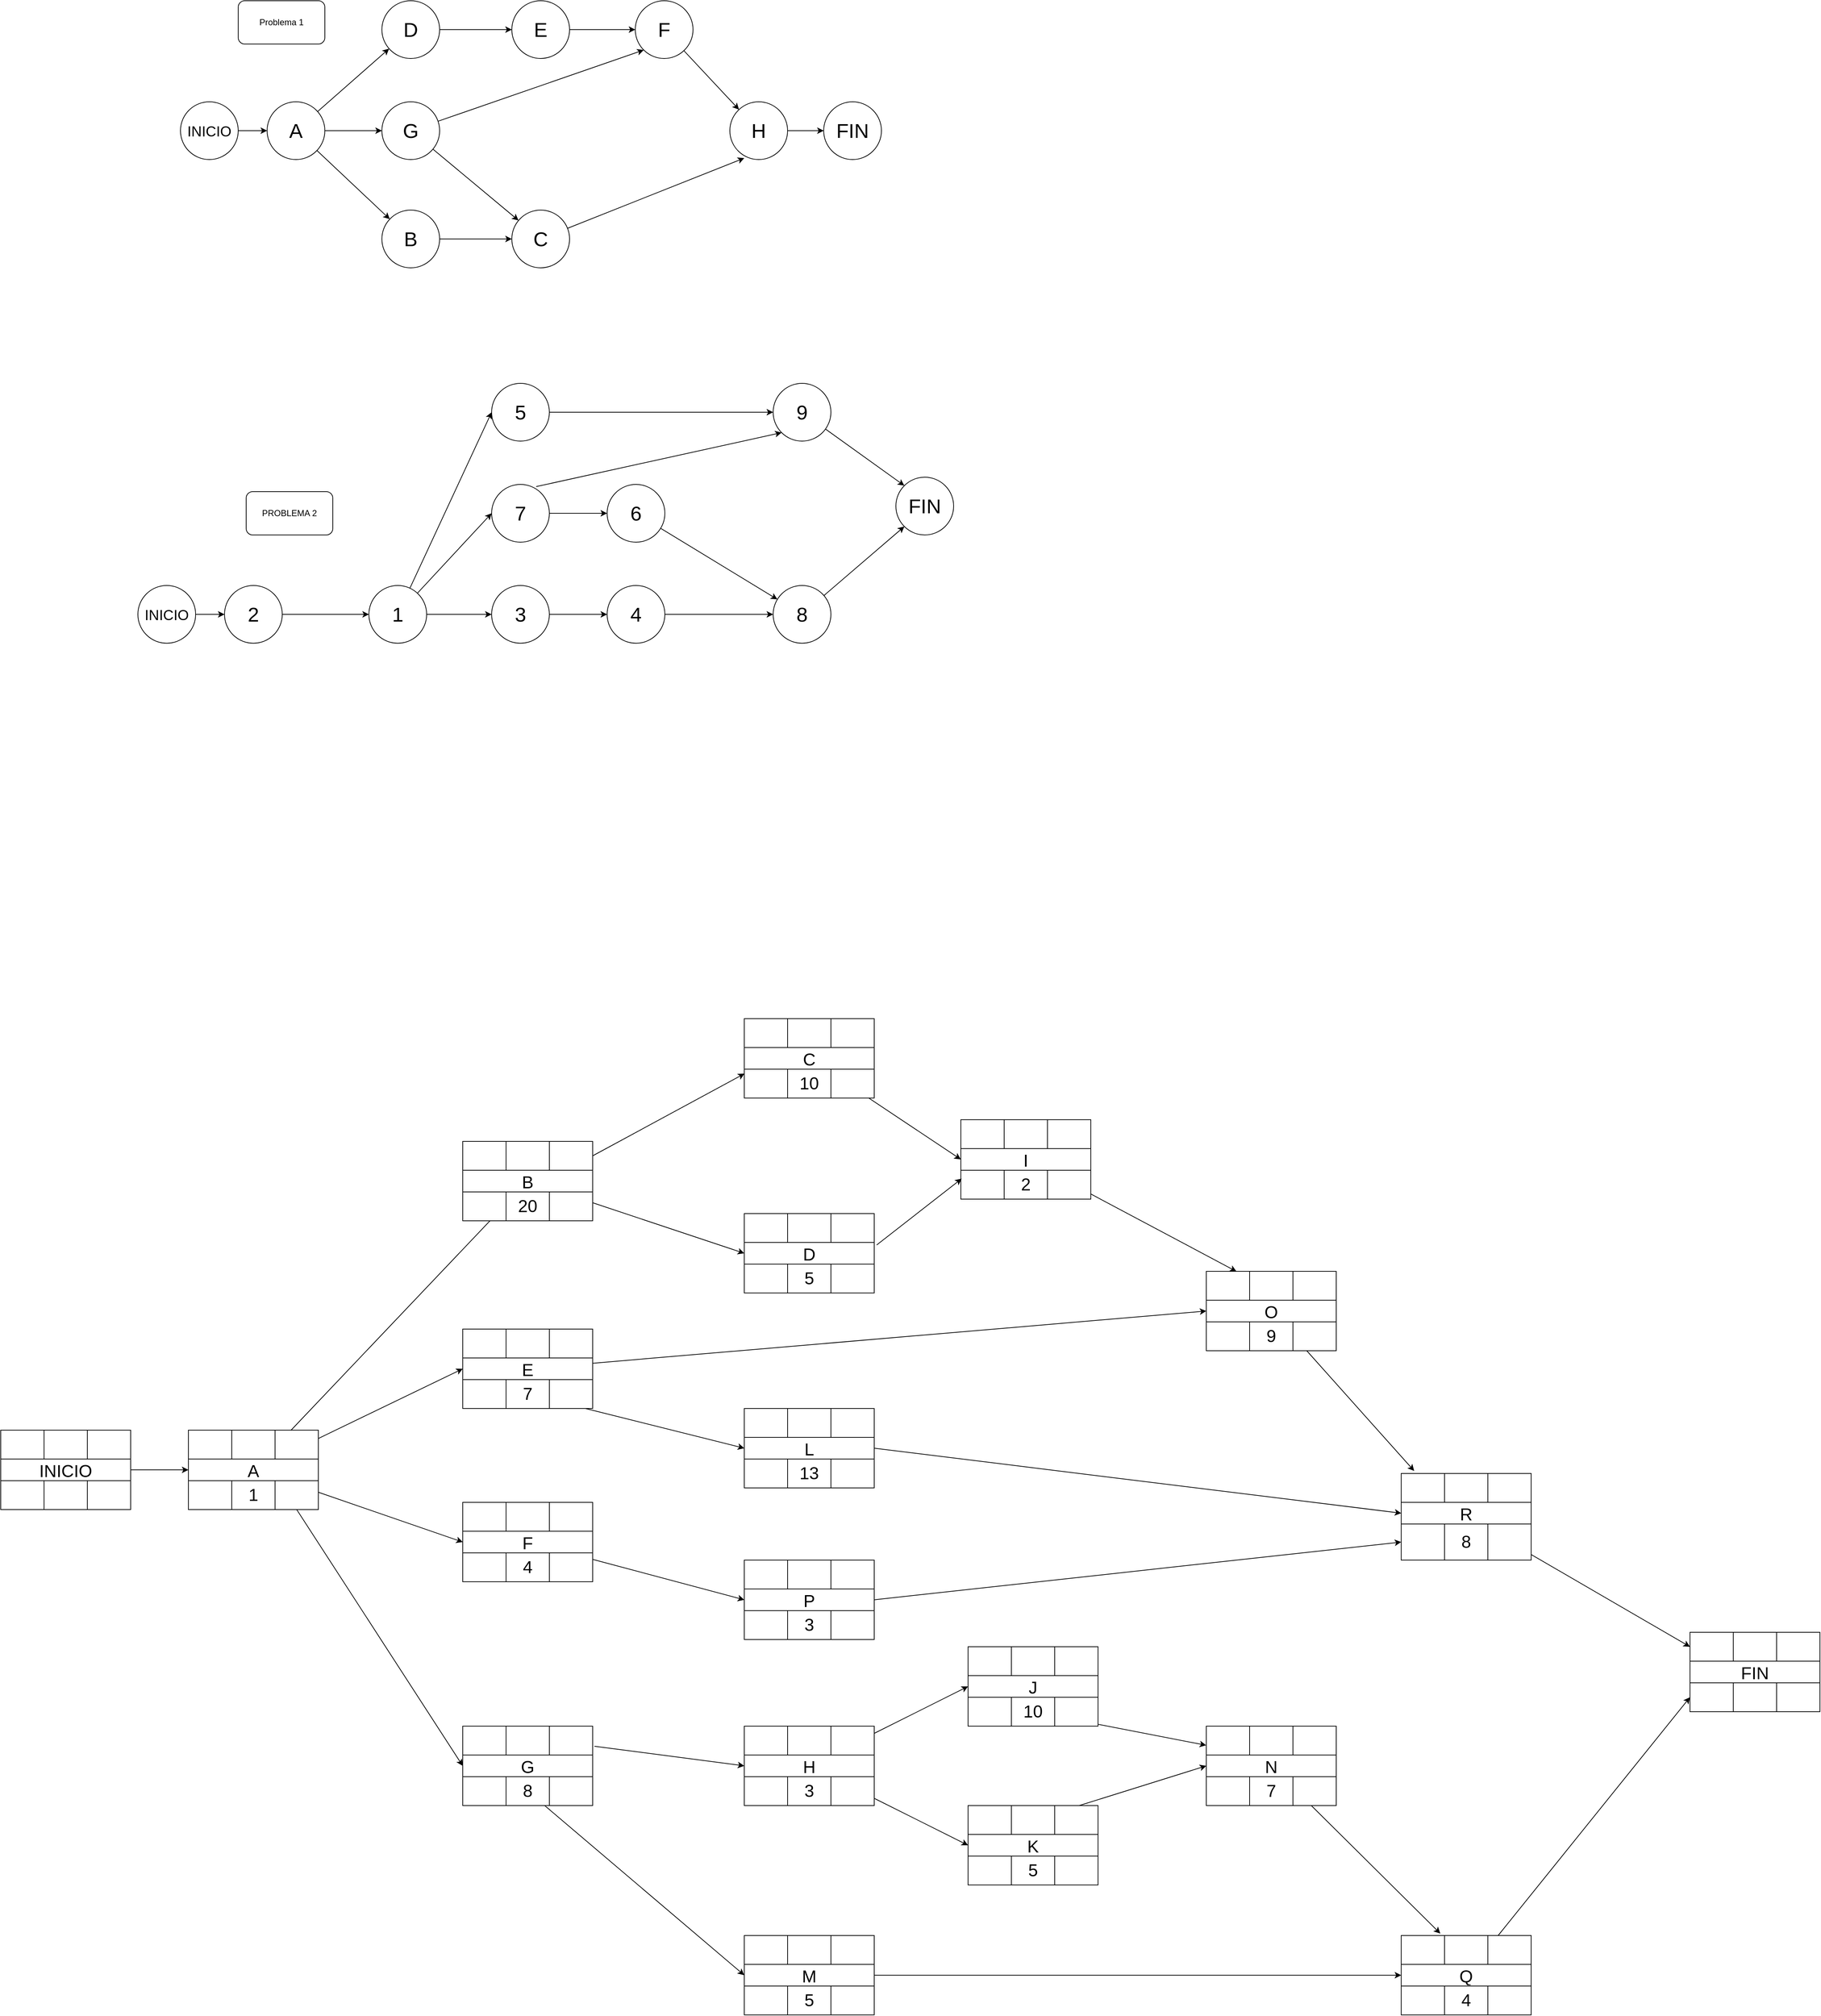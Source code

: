 <mxfile version="22.0.4" type="github">
  <diagram name="Página-1" id="8XUEsY9gsfXVcAwCAyzh">
    <mxGraphModel dx="2765" dy="1091" grid="1" gridSize="10" guides="1" tooltips="1" connect="1" arrows="1" fold="1" page="1" pageScale="1" pageWidth="827" pageHeight="2200" math="0" shadow="0">
      <root>
        <mxCell id="0" />
        <mxCell id="1" parent="0" />
        <mxCell id="o4jpRTUpobIZpnufu2Rg-3" style="rounded=0;orthogonalLoop=1;jettySize=auto;html=1;" parent="1" source="o4jpRTUpobIZpnufu2Rg-1" target="o4jpRTUpobIZpnufu2Rg-2" edge="1">
          <mxGeometry relative="1" as="geometry" />
        </mxCell>
        <mxCell id="o4jpRTUpobIZpnufu2Rg-9" style="rounded=0;orthogonalLoop=1;jettySize=auto;html=1;" parent="1" source="o4jpRTUpobIZpnufu2Rg-1" target="o4jpRTUpobIZpnufu2Rg-8" edge="1">
          <mxGeometry relative="1" as="geometry" />
        </mxCell>
        <mxCell id="o4jpRTUpobIZpnufu2Rg-15" style="edgeStyle=orthogonalEdgeStyle;rounded=0;orthogonalLoop=1;jettySize=auto;html=1;" parent="1" source="o4jpRTUpobIZpnufu2Rg-1" target="o4jpRTUpobIZpnufu2Rg-6" edge="1">
          <mxGeometry relative="1" as="geometry" />
        </mxCell>
        <mxCell id="o4jpRTUpobIZpnufu2Rg-1" value="A" style="ellipse;whiteSpace=wrap;html=1;aspect=fixed;fontSize=28;" parent="1" vertex="1">
          <mxGeometry x="139" y="200" width="80" height="80" as="geometry" />
        </mxCell>
        <mxCell id="o4jpRTUpobIZpnufu2Rg-5" style="edgeStyle=orthogonalEdgeStyle;rounded=0;orthogonalLoop=1;jettySize=auto;html=1;" parent="1" source="o4jpRTUpobIZpnufu2Rg-2" target="o4jpRTUpobIZpnufu2Rg-4" edge="1">
          <mxGeometry relative="1" as="geometry" />
        </mxCell>
        <mxCell id="o4jpRTUpobIZpnufu2Rg-2" value="B" style="ellipse;whiteSpace=wrap;html=1;aspect=fixed;fontSize=28;" parent="1" vertex="1">
          <mxGeometry x="298" y="350" width="80" height="80" as="geometry" />
        </mxCell>
        <mxCell id="o4jpRTUpobIZpnufu2Rg-4" value="C" style="ellipse;whiteSpace=wrap;html=1;aspect=fixed;fontSize=28;" parent="1" vertex="1">
          <mxGeometry x="478" y="350" width="80" height="80" as="geometry" />
        </mxCell>
        <mxCell id="o4jpRTUpobIZpnufu2Rg-7" style="rounded=0;orthogonalLoop=1;jettySize=auto;html=1;" parent="1" source="o4jpRTUpobIZpnufu2Rg-6" target="o4jpRTUpobIZpnufu2Rg-4" edge="1">
          <mxGeometry relative="1" as="geometry" />
        </mxCell>
        <mxCell id="o4jpRTUpobIZpnufu2Rg-14" style="rounded=0;orthogonalLoop=1;jettySize=auto;html=1;entryX=0;entryY=1;entryDx=0;entryDy=0;" parent="1" source="o4jpRTUpobIZpnufu2Rg-6" target="o4jpRTUpobIZpnufu2Rg-12" edge="1">
          <mxGeometry relative="1" as="geometry" />
        </mxCell>
        <mxCell id="o4jpRTUpobIZpnufu2Rg-6" value="G" style="ellipse;whiteSpace=wrap;html=1;aspect=fixed;fontSize=28;" parent="1" vertex="1">
          <mxGeometry x="298" y="200" width="80" height="80" as="geometry" />
        </mxCell>
        <mxCell id="o4jpRTUpobIZpnufu2Rg-11" style="edgeStyle=orthogonalEdgeStyle;rounded=0;orthogonalLoop=1;jettySize=auto;html=1;" parent="1" source="o4jpRTUpobIZpnufu2Rg-8" target="o4jpRTUpobIZpnufu2Rg-10" edge="1">
          <mxGeometry relative="1" as="geometry" />
        </mxCell>
        <mxCell id="o4jpRTUpobIZpnufu2Rg-8" value="D" style="ellipse;whiteSpace=wrap;html=1;aspect=fixed;fontSize=28;" parent="1" vertex="1">
          <mxGeometry x="298" y="60" width="80" height="80" as="geometry" />
        </mxCell>
        <mxCell id="o4jpRTUpobIZpnufu2Rg-13" style="edgeStyle=orthogonalEdgeStyle;rounded=0;orthogonalLoop=1;jettySize=auto;html=1;" parent="1" source="o4jpRTUpobIZpnufu2Rg-10" target="o4jpRTUpobIZpnufu2Rg-12" edge="1">
          <mxGeometry relative="1" as="geometry" />
        </mxCell>
        <mxCell id="o4jpRTUpobIZpnufu2Rg-10" value="E" style="ellipse;whiteSpace=wrap;html=1;aspect=fixed;fontSize=28;" parent="1" vertex="1">
          <mxGeometry x="478" y="60" width="80" height="80" as="geometry" />
        </mxCell>
        <mxCell id="o4jpRTUpobIZpnufu2Rg-17" style="rounded=0;orthogonalLoop=1;jettySize=auto;html=1;" parent="1" source="o4jpRTUpobIZpnufu2Rg-12" target="o4jpRTUpobIZpnufu2Rg-16" edge="1">
          <mxGeometry relative="1" as="geometry" />
        </mxCell>
        <mxCell id="o4jpRTUpobIZpnufu2Rg-12" value="F" style="ellipse;whiteSpace=wrap;html=1;aspect=fixed;fontSize=28;" parent="1" vertex="1">
          <mxGeometry x="649" y="60" width="80" height="80" as="geometry" />
        </mxCell>
        <mxCell id="9eBBU9Uw_m81hFnp9-zU-321" style="edgeStyle=none;shape=connector;rounded=0;orthogonalLoop=1;jettySize=auto;html=1;entryX=0;entryY=0.5;entryDx=0;entryDy=0;labelBackgroundColor=default;strokeColor=default;align=center;verticalAlign=middle;fontFamily=Helvetica;fontSize=11;fontColor=default;endArrow=classic;" edge="1" parent="1" source="o4jpRTUpobIZpnufu2Rg-16" target="9eBBU9Uw_m81hFnp9-zU-320">
          <mxGeometry relative="1" as="geometry" />
        </mxCell>
        <mxCell id="o4jpRTUpobIZpnufu2Rg-16" value="H" style="ellipse;whiteSpace=wrap;html=1;aspect=fixed;fontSize=28;" parent="1" vertex="1">
          <mxGeometry x="780" y="200" width="80" height="80" as="geometry" />
        </mxCell>
        <mxCell id="o4jpRTUpobIZpnufu2Rg-18" style="rounded=0;orthogonalLoop=1;jettySize=auto;html=1;entryX=0.25;entryY=0.975;entryDx=0;entryDy=0;entryPerimeter=0;" parent="1" source="o4jpRTUpobIZpnufu2Rg-4" target="o4jpRTUpobIZpnufu2Rg-16" edge="1">
          <mxGeometry relative="1" as="geometry" />
        </mxCell>
        <mxCell id="o4jpRTUpobIZpnufu2Rg-20" value="Problema 1" style="rounded=1;whiteSpace=wrap;html=1;" parent="1" vertex="1">
          <mxGeometry x="99" y="60" width="120" height="60" as="geometry" />
        </mxCell>
        <mxCell id="o4jpRTUpobIZpnufu2Rg-21" value="PROBLEMA 2" style="rounded=1;whiteSpace=wrap;html=1;" parent="1" vertex="1">
          <mxGeometry x="110" y="740" width="120" height="60" as="geometry" />
        </mxCell>
        <mxCell id="o4jpRTUpobIZpnufu2Rg-26" style="edgeStyle=orthogonalEdgeStyle;rounded=0;orthogonalLoop=1;jettySize=auto;html=1;" parent="1" source="o4jpRTUpobIZpnufu2Rg-22" target="o4jpRTUpobIZpnufu2Rg-25" edge="1">
          <mxGeometry relative="1" as="geometry" />
        </mxCell>
        <mxCell id="o4jpRTUpobIZpnufu2Rg-30" style="rounded=0;orthogonalLoop=1;jettySize=auto;html=1;entryX=0;entryY=0.5;entryDx=0;entryDy=0;" parent="1" source="o4jpRTUpobIZpnufu2Rg-22" target="o4jpRTUpobIZpnufu2Rg-29" edge="1">
          <mxGeometry relative="1" as="geometry" />
        </mxCell>
        <mxCell id="o4jpRTUpobIZpnufu2Rg-34" style="rounded=0;orthogonalLoop=1;jettySize=auto;html=1;entryX=0;entryY=0.5;entryDx=0;entryDy=0;" parent="1" source="o4jpRTUpobIZpnufu2Rg-22" target="o4jpRTUpobIZpnufu2Rg-32" edge="1">
          <mxGeometry relative="1" as="geometry" />
        </mxCell>
        <mxCell id="o4jpRTUpobIZpnufu2Rg-22" value="1" style="ellipse;whiteSpace=wrap;html=1;aspect=fixed;fontSize=28;" parent="1" vertex="1">
          <mxGeometry x="280" y="870" width="80" height="80" as="geometry" />
        </mxCell>
        <mxCell id="o4jpRTUpobIZpnufu2Rg-24" style="edgeStyle=orthogonalEdgeStyle;rounded=0;orthogonalLoop=1;jettySize=auto;html=1;" parent="1" source="o4jpRTUpobIZpnufu2Rg-23" target="o4jpRTUpobIZpnufu2Rg-22" edge="1">
          <mxGeometry relative="1" as="geometry" />
        </mxCell>
        <mxCell id="o4jpRTUpobIZpnufu2Rg-23" value="2" style="ellipse;whiteSpace=wrap;html=1;aspect=fixed;fontSize=28;" parent="1" vertex="1">
          <mxGeometry x="80" y="870" width="80" height="80" as="geometry" />
        </mxCell>
        <mxCell id="o4jpRTUpobIZpnufu2Rg-28" style="edgeStyle=orthogonalEdgeStyle;rounded=0;orthogonalLoop=1;jettySize=auto;html=1;entryX=0;entryY=0.5;entryDx=0;entryDy=0;" parent="1" source="o4jpRTUpobIZpnufu2Rg-25" target="o4jpRTUpobIZpnufu2Rg-27" edge="1">
          <mxGeometry relative="1" as="geometry" />
        </mxCell>
        <mxCell id="o4jpRTUpobIZpnufu2Rg-25" value="3" style="ellipse;whiteSpace=wrap;html=1;aspect=fixed;fontSize=28;" parent="1" vertex="1">
          <mxGeometry x="450" y="870" width="80" height="80" as="geometry" />
        </mxCell>
        <mxCell id="o4jpRTUpobIZpnufu2Rg-36" style="rounded=0;orthogonalLoop=1;jettySize=auto;html=1;" parent="1" source="o4jpRTUpobIZpnufu2Rg-27" target="o4jpRTUpobIZpnufu2Rg-35" edge="1">
          <mxGeometry relative="1" as="geometry" />
        </mxCell>
        <mxCell id="o4jpRTUpobIZpnufu2Rg-27" value="4" style="ellipse;whiteSpace=wrap;html=1;aspect=fixed;fontSize=28;" parent="1" vertex="1">
          <mxGeometry x="610" y="870" width="80" height="80" as="geometry" />
        </mxCell>
        <mxCell id="o4jpRTUpobIZpnufu2Rg-39" style="edgeStyle=orthogonalEdgeStyle;rounded=0;orthogonalLoop=1;jettySize=auto;html=1;" parent="1" source="o4jpRTUpobIZpnufu2Rg-29" target="o4jpRTUpobIZpnufu2Rg-38" edge="1">
          <mxGeometry relative="1" as="geometry" />
        </mxCell>
        <mxCell id="o4jpRTUpobIZpnufu2Rg-29" value="5" style="ellipse;whiteSpace=wrap;html=1;aspect=fixed;fontSize=28;" parent="1" vertex="1">
          <mxGeometry x="450" y="590" width="80" height="80" as="geometry" />
        </mxCell>
        <mxCell id="o4jpRTUpobIZpnufu2Rg-37" style="rounded=0;orthogonalLoop=1;jettySize=auto;html=1;" parent="1" source="o4jpRTUpobIZpnufu2Rg-31" target="o4jpRTUpobIZpnufu2Rg-35" edge="1">
          <mxGeometry relative="1" as="geometry" />
        </mxCell>
        <mxCell id="o4jpRTUpobIZpnufu2Rg-31" value="6" style="ellipse;whiteSpace=wrap;html=1;aspect=fixed;fontSize=28;" parent="1" vertex="1">
          <mxGeometry x="610" y="730" width="80" height="80" as="geometry" />
        </mxCell>
        <mxCell id="o4jpRTUpobIZpnufu2Rg-33" style="edgeStyle=orthogonalEdgeStyle;rounded=0;orthogonalLoop=1;jettySize=auto;html=1;" parent="1" source="o4jpRTUpobIZpnufu2Rg-32" target="o4jpRTUpobIZpnufu2Rg-31" edge="1">
          <mxGeometry relative="1" as="geometry" />
        </mxCell>
        <mxCell id="o4jpRTUpobIZpnufu2Rg-40" style="rounded=0;orthogonalLoop=1;jettySize=auto;html=1;entryX=0;entryY=1;entryDx=0;entryDy=0;exitX=0.772;exitY=0.038;exitDx=0;exitDy=0;exitPerimeter=0;" parent="1" source="o4jpRTUpobIZpnufu2Rg-32" target="o4jpRTUpobIZpnufu2Rg-38" edge="1">
          <mxGeometry relative="1" as="geometry" />
        </mxCell>
        <mxCell id="o4jpRTUpobIZpnufu2Rg-32" value="7" style="ellipse;whiteSpace=wrap;html=1;aspect=fixed;fontSize=28;" parent="1" vertex="1">
          <mxGeometry x="450" y="730" width="80" height="80" as="geometry" />
        </mxCell>
        <mxCell id="9eBBU9Uw_m81hFnp9-zU-317" style="edgeStyle=none;shape=connector;rounded=0;orthogonalLoop=1;jettySize=auto;html=1;entryX=0;entryY=1;entryDx=0;entryDy=0;labelBackgroundColor=default;strokeColor=default;align=center;verticalAlign=middle;fontFamily=Helvetica;fontSize=11;fontColor=default;endArrow=classic;" edge="1" parent="1" source="o4jpRTUpobIZpnufu2Rg-35" target="9eBBU9Uw_m81hFnp9-zU-315">
          <mxGeometry relative="1" as="geometry" />
        </mxCell>
        <mxCell id="o4jpRTUpobIZpnufu2Rg-35" value="8" style="ellipse;whiteSpace=wrap;html=1;aspect=fixed;fontSize=28;" parent="1" vertex="1">
          <mxGeometry x="840" y="870" width="80" height="80" as="geometry" />
        </mxCell>
        <mxCell id="9eBBU9Uw_m81hFnp9-zU-316" style="edgeStyle=none;shape=connector;rounded=0;orthogonalLoop=1;jettySize=auto;html=1;entryX=0;entryY=0;entryDx=0;entryDy=0;labelBackgroundColor=default;strokeColor=default;align=center;verticalAlign=middle;fontFamily=Helvetica;fontSize=11;fontColor=default;endArrow=classic;" edge="1" parent="1" source="o4jpRTUpobIZpnufu2Rg-38" target="9eBBU9Uw_m81hFnp9-zU-315">
          <mxGeometry relative="1" as="geometry" />
        </mxCell>
        <mxCell id="o4jpRTUpobIZpnufu2Rg-38" value="9" style="ellipse;whiteSpace=wrap;html=1;aspect=fixed;fontSize=28;" parent="1" vertex="1">
          <mxGeometry x="840" y="590" width="80" height="80" as="geometry" />
        </mxCell>
        <mxCell id="9eBBU9Uw_m81hFnp9-zU-29" style="edgeStyle=none;shape=connector;rounded=0;orthogonalLoop=1;jettySize=auto;html=1;labelBackgroundColor=default;strokeColor=default;align=center;verticalAlign=middle;fontFamily=Helvetica;fontSize=11;fontColor=default;endArrow=classic;" edge="1" parent="1" source="9eBBU9Uw_m81hFnp9-zU-1" target="9eBBU9Uw_m81hFnp9-zU-19">
          <mxGeometry relative="1" as="geometry" />
        </mxCell>
        <mxCell id="9eBBU9Uw_m81hFnp9-zU-97" style="edgeStyle=none;shape=connector;rounded=0;orthogonalLoop=1;jettySize=auto;html=1;entryX=0;entryY=0.5;entryDx=0;entryDy=0;labelBackgroundColor=default;strokeColor=default;align=center;verticalAlign=middle;fontFamily=Helvetica;fontSize=11;fontColor=default;endArrow=classic;" edge="1" parent="1" source="9eBBU9Uw_m81hFnp9-zU-1" target="9eBBU9Uw_m81hFnp9-zU-63">
          <mxGeometry relative="1" as="geometry" />
        </mxCell>
        <mxCell id="9eBBU9Uw_m81hFnp9-zU-98" style="edgeStyle=none;shape=connector;rounded=0;orthogonalLoop=1;jettySize=auto;html=1;entryX=0;entryY=0.5;entryDx=0;entryDy=0;labelBackgroundColor=default;strokeColor=default;align=center;verticalAlign=middle;fontFamily=Helvetica;fontSize=11;fontColor=default;endArrow=classic;" edge="1" parent="1" source="9eBBU9Uw_m81hFnp9-zU-1" target="9eBBU9Uw_m81hFnp9-zU-76">
          <mxGeometry relative="1" as="geometry" />
        </mxCell>
        <mxCell id="9eBBU9Uw_m81hFnp9-zU-99" style="edgeStyle=none;shape=connector;rounded=0;orthogonalLoop=1;jettySize=auto;html=1;entryX=0;entryY=0.5;entryDx=0;entryDy=0;labelBackgroundColor=default;strokeColor=default;align=center;verticalAlign=middle;fontFamily=Helvetica;fontSize=11;fontColor=default;endArrow=classic;" edge="1" parent="1" target="9eBBU9Uw_m81hFnp9-zU-89">
          <mxGeometry relative="1" as="geometry">
            <mxPoint x="180" y="2150" as="sourcePoint" />
          </mxGeometry>
        </mxCell>
        <mxCell id="9eBBU9Uw_m81hFnp9-zU-57" style="edgeStyle=none;shape=connector;rounded=0;orthogonalLoop=1;jettySize=auto;html=1;entryX=0;entryY=0.5;entryDx=0;entryDy=0;labelBackgroundColor=default;strokeColor=default;align=center;verticalAlign=middle;fontFamily=Helvetica;fontSize=11;fontColor=default;endArrow=classic;" edge="1" parent="1" source="9eBBU9Uw_m81hFnp9-zU-14" target="9eBBU9Uw_m81hFnp9-zU-49">
          <mxGeometry relative="1" as="geometry" />
        </mxCell>
        <mxCell id="9eBBU9Uw_m81hFnp9-zU-14" value="" style="shape=table;startSize=0;container=1;collapsible=0;childLayout=tableLayout;fontSize=16;" vertex="1" parent="1">
          <mxGeometry x="410" y="1640" width="180" height="110" as="geometry" />
        </mxCell>
        <mxCell id="9eBBU9Uw_m81hFnp9-zU-15" value="" style="shape=tableRow;horizontal=0;startSize=0;swimlaneHead=0;swimlaneBody=0;strokeColor=inherit;top=0;left=0;bottom=0;right=0;collapsible=0;dropTarget=0;fillColor=none;points=[[0,0.5],[1,0.5]];portConstraint=eastwest;fontSize=16;" vertex="1" parent="9eBBU9Uw_m81hFnp9-zU-14">
          <mxGeometry width="180" height="40" as="geometry" />
        </mxCell>
        <mxCell id="9eBBU9Uw_m81hFnp9-zU-16" value="" style="shape=partialRectangle;html=1;whiteSpace=wrap;connectable=0;strokeColor=inherit;overflow=hidden;fillColor=none;top=0;left=0;bottom=0;right=0;pointerEvents=1;fontSize=24;" vertex="1" parent="9eBBU9Uw_m81hFnp9-zU-15">
          <mxGeometry width="60" height="40" as="geometry">
            <mxRectangle width="60" height="40" as="alternateBounds" />
          </mxGeometry>
        </mxCell>
        <mxCell id="9eBBU9Uw_m81hFnp9-zU-17" value="" style="shape=partialRectangle;html=1;whiteSpace=wrap;connectable=0;strokeColor=inherit;overflow=hidden;fillColor=none;top=0;left=0;bottom=0;right=0;pointerEvents=1;fontSize=24;" vertex="1" parent="9eBBU9Uw_m81hFnp9-zU-15">
          <mxGeometry x="60" width="60" height="40" as="geometry">
            <mxRectangle width="60" height="40" as="alternateBounds" />
          </mxGeometry>
        </mxCell>
        <mxCell id="9eBBU9Uw_m81hFnp9-zU-18" value="" style="shape=partialRectangle;html=1;whiteSpace=wrap;connectable=0;strokeColor=inherit;overflow=hidden;fillColor=none;top=0;left=0;bottom=0;right=0;pointerEvents=1;fontSize=24;" vertex="1" parent="9eBBU9Uw_m81hFnp9-zU-15">
          <mxGeometry x="120" width="60" height="40" as="geometry">
            <mxRectangle width="60" height="40" as="alternateBounds" />
          </mxGeometry>
        </mxCell>
        <mxCell id="9eBBU9Uw_m81hFnp9-zU-19" value="" style="shape=tableRow;horizontal=0;startSize=0;swimlaneHead=0;swimlaneBody=0;strokeColor=inherit;top=0;left=0;bottom=0;right=0;collapsible=0;dropTarget=0;fillColor=none;points=[[0,0.5],[1,0.5]];portConstraint=eastwest;fontSize=16;" vertex="1" parent="9eBBU9Uw_m81hFnp9-zU-14">
          <mxGeometry y="40" width="180" height="30" as="geometry" />
        </mxCell>
        <mxCell id="9eBBU9Uw_m81hFnp9-zU-20" value="B" style="shape=partialRectangle;html=1;whiteSpace=wrap;connectable=0;strokeColor=inherit;overflow=hidden;fillColor=none;top=0;left=0;bottom=0;right=0;pointerEvents=1;fontSize=24;rowspan=1;colspan=3;" vertex="1" parent="9eBBU9Uw_m81hFnp9-zU-19">
          <mxGeometry width="180" height="30" as="geometry">
            <mxRectangle width="60" height="30" as="alternateBounds" />
          </mxGeometry>
        </mxCell>
        <mxCell id="9eBBU9Uw_m81hFnp9-zU-21" value="" style="shape=partialRectangle;html=1;whiteSpace=wrap;connectable=0;strokeColor=inherit;overflow=hidden;fillColor=none;top=0;left=0;bottom=0;right=0;pointerEvents=1;fontSize=17;" vertex="1" visible="0" parent="9eBBU9Uw_m81hFnp9-zU-19">
          <mxGeometry x="60" width="60" height="30" as="geometry">
            <mxRectangle width="60" height="30" as="alternateBounds" />
          </mxGeometry>
        </mxCell>
        <mxCell id="9eBBU9Uw_m81hFnp9-zU-22" value="" style="shape=partialRectangle;html=1;whiteSpace=wrap;connectable=0;strokeColor=inherit;overflow=hidden;fillColor=none;top=0;left=0;bottom=0;right=0;pointerEvents=1;fontSize=17;" vertex="1" visible="0" parent="9eBBU9Uw_m81hFnp9-zU-19">
          <mxGeometry x="120" width="60" height="30" as="geometry">
            <mxRectangle width="60" height="30" as="alternateBounds" />
          </mxGeometry>
        </mxCell>
        <mxCell id="9eBBU9Uw_m81hFnp9-zU-23" value="" style="shape=tableRow;horizontal=0;startSize=0;swimlaneHead=0;swimlaneBody=0;strokeColor=inherit;top=0;left=0;bottom=0;right=0;collapsible=0;dropTarget=0;fillColor=none;points=[[0,0.5],[1,0.5]];portConstraint=eastwest;fontSize=16;" vertex="1" parent="9eBBU9Uw_m81hFnp9-zU-14">
          <mxGeometry y="70" width="180" height="40" as="geometry" />
        </mxCell>
        <mxCell id="9eBBU9Uw_m81hFnp9-zU-24" value="" style="shape=partialRectangle;html=1;whiteSpace=wrap;connectable=0;strokeColor=inherit;overflow=hidden;fillColor=none;top=0;left=0;bottom=0;right=0;pointerEvents=1;fontSize=24;" vertex="1" parent="9eBBU9Uw_m81hFnp9-zU-23">
          <mxGeometry width="60" height="40" as="geometry">
            <mxRectangle width="60" height="40" as="alternateBounds" />
          </mxGeometry>
        </mxCell>
        <mxCell id="9eBBU9Uw_m81hFnp9-zU-25" value="20" style="shape=partialRectangle;html=1;whiteSpace=wrap;connectable=0;strokeColor=inherit;overflow=hidden;fillColor=none;top=0;left=0;bottom=0;right=0;pointerEvents=1;fontSize=24;" vertex="1" parent="9eBBU9Uw_m81hFnp9-zU-23">
          <mxGeometry x="60" width="60" height="40" as="geometry">
            <mxRectangle width="60" height="40" as="alternateBounds" />
          </mxGeometry>
        </mxCell>
        <mxCell id="9eBBU9Uw_m81hFnp9-zU-26" value="" style="shape=partialRectangle;html=1;whiteSpace=wrap;connectable=0;strokeColor=inherit;overflow=hidden;fillColor=none;top=0;left=0;bottom=0;right=0;pointerEvents=1;fontSize=24;" vertex="1" parent="9eBBU9Uw_m81hFnp9-zU-23">
          <mxGeometry x="120" width="60" height="40" as="geometry">
            <mxRectangle width="60" height="40" as="alternateBounds" />
          </mxGeometry>
        </mxCell>
        <mxCell id="9eBBU9Uw_m81hFnp9-zU-30" value="" style="shape=table;startSize=0;container=1;collapsible=0;childLayout=tableLayout;fontSize=16;" vertex="1" parent="1">
          <mxGeometry x="800" y="1470" width="180" height="110" as="geometry" />
        </mxCell>
        <mxCell id="9eBBU9Uw_m81hFnp9-zU-31" value="" style="shape=tableRow;horizontal=0;startSize=0;swimlaneHead=0;swimlaneBody=0;strokeColor=inherit;top=0;left=0;bottom=0;right=0;collapsible=0;dropTarget=0;fillColor=none;points=[[0,0.5],[1,0.5]];portConstraint=eastwest;fontSize=16;" vertex="1" parent="9eBBU9Uw_m81hFnp9-zU-30">
          <mxGeometry width="180" height="40" as="geometry" />
        </mxCell>
        <mxCell id="9eBBU9Uw_m81hFnp9-zU-32" value="" style="shape=partialRectangle;html=1;whiteSpace=wrap;connectable=0;strokeColor=inherit;overflow=hidden;fillColor=none;top=0;left=0;bottom=0;right=0;pointerEvents=1;fontSize=24;" vertex="1" parent="9eBBU9Uw_m81hFnp9-zU-31">
          <mxGeometry width="60" height="40" as="geometry">
            <mxRectangle width="60" height="40" as="alternateBounds" />
          </mxGeometry>
        </mxCell>
        <mxCell id="9eBBU9Uw_m81hFnp9-zU-33" value="" style="shape=partialRectangle;html=1;whiteSpace=wrap;connectable=0;strokeColor=inherit;overflow=hidden;fillColor=none;top=0;left=0;bottom=0;right=0;pointerEvents=1;fontSize=24;" vertex="1" parent="9eBBU9Uw_m81hFnp9-zU-31">
          <mxGeometry x="60" width="60" height="40" as="geometry">
            <mxRectangle width="60" height="40" as="alternateBounds" />
          </mxGeometry>
        </mxCell>
        <mxCell id="9eBBU9Uw_m81hFnp9-zU-34" value="" style="shape=partialRectangle;html=1;whiteSpace=wrap;connectable=0;strokeColor=inherit;overflow=hidden;fillColor=none;top=0;left=0;bottom=0;right=0;pointerEvents=1;fontSize=24;" vertex="1" parent="9eBBU9Uw_m81hFnp9-zU-31">
          <mxGeometry x="120" width="60" height="40" as="geometry">
            <mxRectangle width="60" height="40" as="alternateBounds" />
          </mxGeometry>
        </mxCell>
        <mxCell id="9eBBU9Uw_m81hFnp9-zU-35" value="" style="shape=tableRow;horizontal=0;startSize=0;swimlaneHead=0;swimlaneBody=0;strokeColor=inherit;top=0;left=0;bottom=0;right=0;collapsible=0;dropTarget=0;fillColor=none;points=[[0,0.5],[1,0.5]];portConstraint=eastwest;fontSize=16;" vertex="1" parent="9eBBU9Uw_m81hFnp9-zU-30">
          <mxGeometry y="40" width="180" height="30" as="geometry" />
        </mxCell>
        <mxCell id="9eBBU9Uw_m81hFnp9-zU-36" value="C" style="shape=partialRectangle;html=1;whiteSpace=wrap;connectable=0;strokeColor=inherit;overflow=hidden;fillColor=none;top=0;left=0;bottom=0;right=0;pointerEvents=1;fontSize=24;rowspan=1;colspan=3;" vertex="1" parent="9eBBU9Uw_m81hFnp9-zU-35">
          <mxGeometry width="180" height="30" as="geometry">
            <mxRectangle width="60" height="30" as="alternateBounds" />
          </mxGeometry>
        </mxCell>
        <mxCell id="9eBBU9Uw_m81hFnp9-zU-37" value="" style="shape=partialRectangle;html=1;whiteSpace=wrap;connectable=0;strokeColor=inherit;overflow=hidden;fillColor=none;top=0;left=0;bottom=0;right=0;pointerEvents=1;fontSize=17;" vertex="1" visible="0" parent="9eBBU9Uw_m81hFnp9-zU-35">
          <mxGeometry x="60" width="60" height="30" as="geometry">
            <mxRectangle width="60" height="30" as="alternateBounds" />
          </mxGeometry>
        </mxCell>
        <mxCell id="9eBBU9Uw_m81hFnp9-zU-38" value="" style="shape=partialRectangle;html=1;whiteSpace=wrap;connectable=0;strokeColor=inherit;overflow=hidden;fillColor=none;top=0;left=0;bottom=0;right=0;pointerEvents=1;fontSize=17;" vertex="1" visible="0" parent="9eBBU9Uw_m81hFnp9-zU-35">
          <mxGeometry x="120" width="60" height="30" as="geometry">
            <mxRectangle width="60" height="30" as="alternateBounds" />
          </mxGeometry>
        </mxCell>
        <mxCell id="9eBBU9Uw_m81hFnp9-zU-39" value="" style="shape=tableRow;horizontal=0;startSize=0;swimlaneHead=0;swimlaneBody=0;strokeColor=inherit;top=0;left=0;bottom=0;right=0;collapsible=0;dropTarget=0;fillColor=none;points=[[0,0.5],[1,0.5]];portConstraint=eastwest;fontSize=16;" vertex="1" parent="9eBBU9Uw_m81hFnp9-zU-30">
          <mxGeometry y="70" width="180" height="40" as="geometry" />
        </mxCell>
        <mxCell id="9eBBU9Uw_m81hFnp9-zU-40" value="" style="shape=partialRectangle;html=1;whiteSpace=wrap;connectable=0;strokeColor=inherit;overflow=hidden;fillColor=none;top=0;left=0;bottom=0;right=0;pointerEvents=1;fontSize=24;" vertex="1" parent="9eBBU9Uw_m81hFnp9-zU-39">
          <mxGeometry width="60" height="40" as="geometry">
            <mxRectangle width="60" height="40" as="alternateBounds" />
          </mxGeometry>
        </mxCell>
        <mxCell id="9eBBU9Uw_m81hFnp9-zU-41" value="10" style="shape=partialRectangle;html=1;whiteSpace=wrap;connectable=0;strokeColor=inherit;overflow=hidden;fillColor=none;top=0;left=0;bottom=0;right=0;pointerEvents=1;fontSize=24;" vertex="1" parent="9eBBU9Uw_m81hFnp9-zU-39">
          <mxGeometry x="60" width="60" height="40" as="geometry">
            <mxRectangle width="60" height="40" as="alternateBounds" />
          </mxGeometry>
        </mxCell>
        <mxCell id="9eBBU9Uw_m81hFnp9-zU-42" value="" style="shape=partialRectangle;html=1;whiteSpace=wrap;connectable=0;strokeColor=inherit;overflow=hidden;fillColor=none;top=0;left=0;bottom=0;right=0;pointerEvents=1;fontSize=24;" vertex="1" parent="9eBBU9Uw_m81hFnp9-zU-39">
          <mxGeometry x="120" width="60" height="40" as="geometry">
            <mxRectangle width="60" height="40" as="alternateBounds" />
          </mxGeometry>
        </mxCell>
        <mxCell id="9eBBU9Uw_m81hFnp9-zU-43" style="edgeStyle=none;shape=connector;rounded=0;orthogonalLoop=1;jettySize=auto;html=1;labelBackgroundColor=default;strokeColor=default;align=center;verticalAlign=middle;fontFamily=Helvetica;fontSize=11;fontColor=default;endArrow=classic;exitX=1;exitY=0.5;exitDx=0;exitDy=0;entryX=0.002;entryY=0.154;entryDx=0;entryDy=0;entryPerimeter=0;" edge="1" parent="1" source="9eBBU9Uw_m81hFnp9-zU-15" target="9eBBU9Uw_m81hFnp9-zU-39">
          <mxGeometry relative="1" as="geometry">
            <mxPoint x="760.0" y="1621.0" as="sourcePoint" />
          </mxGeometry>
        </mxCell>
        <mxCell id="9eBBU9Uw_m81hFnp9-zU-44" value="" style="shape=table;startSize=0;container=1;collapsible=0;childLayout=tableLayout;fontSize=16;" vertex="1" parent="1">
          <mxGeometry x="800" y="1740" width="180" height="110" as="geometry" />
        </mxCell>
        <mxCell id="9eBBU9Uw_m81hFnp9-zU-45" value="" style="shape=tableRow;horizontal=0;startSize=0;swimlaneHead=0;swimlaneBody=0;strokeColor=inherit;top=0;left=0;bottom=0;right=0;collapsible=0;dropTarget=0;fillColor=none;points=[[0,0.5],[1,0.5]];portConstraint=eastwest;fontSize=16;" vertex="1" parent="9eBBU9Uw_m81hFnp9-zU-44">
          <mxGeometry width="180" height="40" as="geometry" />
        </mxCell>
        <mxCell id="9eBBU9Uw_m81hFnp9-zU-46" value="" style="shape=partialRectangle;html=1;whiteSpace=wrap;connectable=0;strokeColor=inherit;overflow=hidden;fillColor=none;top=0;left=0;bottom=0;right=0;pointerEvents=1;fontSize=24;" vertex="1" parent="9eBBU9Uw_m81hFnp9-zU-45">
          <mxGeometry width="60" height="40" as="geometry">
            <mxRectangle width="60" height="40" as="alternateBounds" />
          </mxGeometry>
        </mxCell>
        <mxCell id="9eBBU9Uw_m81hFnp9-zU-47" value="" style="shape=partialRectangle;html=1;whiteSpace=wrap;connectable=0;strokeColor=inherit;overflow=hidden;fillColor=none;top=0;left=0;bottom=0;right=0;pointerEvents=1;fontSize=24;" vertex="1" parent="9eBBU9Uw_m81hFnp9-zU-45">
          <mxGeometry x="60" width="60" height="40" as="geometry">
            <mxRectangle width="60" height="40" as="alternateBounds" />
          </mxGeometry>
        </mxCell>
        <mxCell id="9eBBU9Uw_m81hFnp9-zU-48" value="" style="shape=partialRectangle;html=1;whiteSpace=wrap;connectable=0;strokeColor=inherit;overflow=hidden;fillColor=none;top=0;left=0;bottom=0;right=0;pointerEvents=1;fontSize=24;" vertex="1" parent="9eBBU9Uw_m81hFnp9-zU-45">
          <mxGeometry x="120" width="60" height="40" as="geometry">
            <mxRectangle width="60" height="40" as="alternateBounds" />
          </mxGeometry>
        </mxCell>
        <mxCell id="9eBBU9Uw_m81hFnp9-zU-49" value="" style="shape=tableRow;horizontal=0;startSize=0;swimlaneHead=0;swimlaneBody=0;strokeColor=inherit;top=0;left=0;bottom=0;right=0;collapsible=0;dropTarget=0;fillColor=none;points=[[0,0.5],[1,0.5]];portConstraint=eastwest;fontSize=16;" vertex="1" parent="9eBBU9Uw_m81hFnp9-zU-44">
          <mxGeometry y="40" width="180" height="30" as="geometry" />
        </mxCell>
        <mxCell id="9eBBU9Uw_m81hFnp9-zU-50" value="D" style="shape=partialRectangle;html=1;whiteSpace=wrap;connectable=0;strokeColor=inherit;overflow=hidden;fillColor=none;top=0;left=0;bottom=0;right=0;pointerEvents=1;fontSize=24;rowspan=1;colspan=3;" vertex="1" parent="9eBBU9Uw_m81hFnp9-zU-49">
          <mxGeometry width="180" height="30" as="geometry">
            <mxRectangle width="60" height="30" as="alternateBounds" />
          </mxGeometry>
        </mxCell>
        <mxCell id="9eBBU9Uw_m81hFnp9-zU-51" value="" style="shape=partialRectangle;html=1;whiteSpace=wrap;connectable=0;strokeColor=inherit;overflow=hidden;fillColor=none;top=0;left=0;bottom=0;right=0;pointerEvents=1;fontSize=17;" vertex="1" visible="0" parent="9eBBU9Uw_m81hFnp9-zU-49">
          <mxGeometry x="60" width="60" height="30" as="geometry">
            <mxRectangle width="60" height="30" as="alternateBounds" />
          </mxGeometry>
        </mxCell>
        <mxCell id="9eBBU9Uw_m81hFnp9-zU-52" value="" style="shape=partialRectangle;html=1;whiteSpace=wrap;connectable=0;strokeColor=inherit;overflow=hidden;fillColor=none;top=0;left=0;bottom=0;right=0;pointerEvents=1;fontSize=17;" vertex="1" visible="0" parent="9eBBU9Uw_m81hFnp9-zU-49">
          <mxGeometry x="120" width="60" height="30" as="geometry">
            <mxRectangle width="60" height="30" as="alternateBounds" />
          </mxGeometry>
        </mxCell>
        <mxCell id="9eBBU9Uw_m81hFnp9-zU-53" value="" style="shape=tableRow;horizontal=0;startSize=0;swimlaneHead=0;swimlaneBody=0;strokeColor=inherit;top=0;left=0;bottom=0;right=0;collapsible=0;dropTarget=0;fillColor=none;points=[[0,0.5],[1,0.5]];portConstraint=eastwest;fontSize=16;" vertex="1" parent="9eBBU9Uw_m81hFnp9-zU-44">
          <mxGeometry y="70" width="180" height="40" as="geometry" />
        </mxCell>
        <mxCell id="9eBBU9Uw_m81hFnp9-zU-54" value="" style="shape=partialRectangle;html=1;whiteSpace=wrap;connectable=0;strokeColor=inherit;overflow=hidden;fillColor=none;top=0;left=0;bottom=0;right=0;pointerEvents=1;fontSize=24;" vertex="1" parent="9eBBU9Uw_m81hFnp9-zU-53">
          <mxGeometry width="60" height="40" as="geometry">
            <mxRectangle width="60" height="40" as="alternateBounds" />
          </mxGeometry>
        </mxCell>
        <mxCell id="9eBBU9Uw_m81hFnp9-zU-55" value="5" style="shape=partialRectangle;html=1;whiteSpace=wrap;connectable=0;strokeColor=inherit;overflow=hidden;fillColor=none;top=0;left=0;bottom=0;right=0;pointerEvents=1;fontSize=24;" vertex="1" parent="9eBBU9Uw_m81hFnp9-zU-53">
          <mxGeometry x="60" width="60" height="40" as="geometry">
            <mxRectangle width="60" height="40" as="alternateBounds" />
          </mxGeometry>
        </mxCell>
        <mxCell id="9eBBU9Uw_m81hFnp9-zU-56" value="" style="shape=partialRectangle;html=1;whiteSpace=wrap;connectable=0;strokeColor=inherit;overflow=hidden;fillColor=none;top=0;left=0;bottom=0;right=0;pointerEvents=1;fontSize=24;" vertex="1" parent="9eBBU9Uw_m81hFnp9-zU-53">
          <mxGeometry x="120" width="60" height="40" as="geometry">
            <mxRectangle width="60" height="40" as="alternateBounds" />
          </mxGeometry>
        </mxCell>
        <mxCell id="9eBBU9Uw_m81hFnp9-zU-58" value="" style="shape=table;startSize=0;container=1;collapsible=0;childLayout=tableLayout;fontSize=16;" vertex="1" parent="1">
          <mxGeometry x="410" y="1900" width="180" height="110" as="geometry" />
        </mxCell>
        <mxCell id="9eBBU9Uw_m81hFnp9-zU-59" value="" style="shape=tableRow;horizontal=0;startSize=0;swimlaneHead=0;swimlaneBody=0;strokeColor=inherit;top=0;left=0;bottom=0;right=0;collapsible=0;dropTarget=0;fillColor=none;points=[[0,0.5],[1,0.5]];portConstraint=eastwest;fontSize=16;" vertex="1" parent="9eBBU9Uw_m81hFnp9-zU-58">
          <mxGeometry width="180" height="40" as="geometry" />
        </mxCell>
        <mxCell id="9eBBU9Uw_m81hFnp9-zU-60" value="" style="shape=partialRectangle;html=1;whiteSpace=wrap;connectable=0;strokeColor=inherit;overflow=hidden;fillColor=none;top=0;left=0;bottom=0;right=0;pointerEvents=1;fontSize=24;" vertex="1" parent="9eBBU9Uw_m81hFnp9-zU-59">
          <mxGeometry width="60" height="40" as="geometry">
            <mxRectangle width="60" height="40" as="alternateBounds" />
          </mxGeometry>
        </mxCell>
        <mxCell id="9eBBU9Uw_m81hFnp9-zU-61" value="" style="shape=partialRectangle;html=1;whiteSpace=wrap;connectable=0;strokeColor=inherit;overflow=hidden;fillColor=none;top=0;left=0;bottom=0;right=0;pointerEvents=1;fontSize=24;" vertex="1" parent="9eBBU9Uw_m81hFnp9-zU-59">
          <mxGeometry x="60" width="60" height="40" as="geometry">
            <mxRectangle width="60" height="40" as="alternateBounds" />
          </mxGeometry>
        </mxCell>
        <mxCell id="9eBBU9Uw_m81hFnp9-zU-62" value="" style="shape=partialRectangle;html=1;whiteSpace=wrap;connectable=0;strokeColor=inherit;overflow=hidden;fillColor=none;top=0;left=0;bottom=0;right=0;pointerEvents=1;fontSize=24;" vertex="1" parent="9eBBU9Uw_m81hFnp9-zU-59">
          <mxGeometry x="120" width="60" height="40" as="geometry">
            <mxRectangle width="60" height="40" as="alternateBounds" />
          </mxGeometry>
        </mxCell>
        <mxCell id="9eBBU9Uw_m81hFnp9-zU-63" value="" style="shape=tableRow;horizontal=0;startSize=0;swimlaneHead=0;swimlaneBody=0;strokeColor=inherit;top=0;left=0;bottom=0;right=0;collapsible=0;dropTarget=0;fillColor=none;points=[[0,0.5],[1,0.5]];portConstraint=eastwest;fontSize=16;" vertex="1" parent="9eBBU9Uw_m81hFnp9-zU-58">
          <mxGeometry y="40" width="180" height="30" as="geometry" />
        </mxCell>
        <mxCell id="9eBBU9Uw_m81hFnp9-zU-64" value="E" style="shape=partialRectangle;html=1;whiteSpace=wrap;connectable=0;strokeColor=inherit;overflow=hidden;fillColor=none;top=0;left=0;bottom=0;right=0;pointerEvents=1;fontSize=24;rowspan=1;colspan=3;" vertex="1" parent="9eBBU9Uw_m81hFnp9-zU-63">
          <mxGeometry width="180" height="30" as="geometry">
            <mxRectangle width="60" height="30" as="alternateBounds" />
          </mxGeometry>
        </mxCell>
        <mxCell id="9eBBU9Uw_m81hFnp9-zU-65" value="" style="shape=partialRectangle;html=1;whiteSpace=wrap;connectable=0;strokeColor=inherit;overflow=hidden;fillColor=none;top=0;left=0;bottom=0;right=0;pointerEvents=1;fontSize=17;" vertex="1" visible="0" parent="9eBBU9Uw_m81hFnp9-zU-63">
          <mxGeometry x="60" width="60" height="30" as="geometry">
            <mxRectangle width="60" height="30" as="alternateBounds" />
          </mxGeometry>
        </mxCell>
        <mxCell id="9eBBU9Uw_m81hFnp9-zU-66" value="" style="shape=partialRectangle;html=1;whiteSpace=wrap;connectable=0;strokeColor=inherit;overflow=hidden;fillColor=none;top=0;left=0;bottom=0;right=0;pointerEvents=1;fontSize=17;" vertex="1" visible="0" parent="9eBBU9Uw_m81hFnp9-zU-63">
          <mxGeometry x="120" width="60" height="30" as="geometry">
            <mxRectangle width="60" height="30" as="alternateBounds" />
          </mxGeometry>
        </mxCell>
        <mxCell id="9eBBU9Uw_m81hFnp9-zU-67" value="" style="shape=tableRow;horizontal=0;startSize=0;swimlaneHead=0;swimlaneBody=0;strokeColor=inherit;top=0;left=0;bottom=0;right=0;collapsible=0;dropTarget=0;fillColor=none;points=[[0,0.5],[1,0.5]];portConstraint=eastwest;fontSize=16;" vertex="1" parent="9eBBU9Uw_m81hFnp9-zU-58">
          <mxGeometry y="70" width="180" height="40" as="geometry" />
        </mxCell>
        <mxCell id="9eBBU9Uw_m81hFnp9-zU-68" value="" style="shape=partialRectangle;html=1;whiteSpace=wrap;connectable=0;strokeColor=inherit;overflow=hidden;fillColor=none;top=0;left=0;bottom=0;right=0;pointerEvents=1;fontSize=24;" vertex="1" parent="9eBBU9Uw_m81hFnp9-zU-67">
          <mxGeometry width="60" height="40" as="geometry">
            <mxRectangle width="60" height="40" as="alternateBounds" />
          </mxGeometry>
        </mxCell>
        <mxCell id="9eBBU9Uw_m81hFnp9-zU-69" value="7" style="shape=partialRectangle;html=1;whiteSpace=wrap;connectable=0;strokeColor=inherit;overflow=hidden;fillColor=none;top=0;left=0;bottom=0;right=0;pointerEvents=1;fontSize=24;" vertex="1" parent="9eBBU9Uw_m81hFnp9-zU-67">
          <mxGeometry x="60" width="60" height="40" as="geometry">
            <mxRectangle width="60" height="40" as="alternateBounds" />
          </mxGeometry>
        </mxCell>
        <mxCell id="9eBBU9Uw_m81hFnp9-zU-70" value="" style="shape=partialRectangle;html=1;whiteSpace=wrap;connectable=0;strokeColor=inherit;overflow=hidden;fillColor=none;top=0;left=0;bottom=0;right=0;pointerEvents=1;fontSize=24;" vertex="1" parent="9eBBU9Uw_m81hFnp9-zU-67">
          <mxGeometry x="120" width="60" height="40" as="geometry">
            <mxRectangle width="60" height="40" as="alternateBounds" />
          </mxGeometry>
        </mxCell>
        <mxCell id="9eBBU9Uw_m81hFnp9-zU-189" style="edgeStyle=none;shape=connector;rounded=0;orthogonalLoop=1;jettySize=auto;html=1;entryX=0;entryY=0.5;entryDx=0;entryDy=0;labelBackgroundColor=default;strokeColor=default;align=center;verticalAlign=middle;fontFamily=Helvetica;fontSize=11;fontColor=default;endArrow=classic;" edge="1" parent="1" source="9eBBU9Uw_m81hFnp9-zU-71" target="9eBBU9Uw_m81hFnp9-zU-181">
          <mxGeometry relative="1" as="geometry" />
        </mxCell>
        <mxCell id="9eBBU9Uw_m81hFnp9-zU-71" value="" style="shape=table;startSize=0;container=1;collapsible=0;childLayout=tableLayout;fontSize=16;" vertex="1" parent="1">
          <mxGeometry x="410" y="2140" width="180" height="110" as="geometry" />
        </mxCell>
        <mxCell id="9eBBU9Uw_m81hFnp9-zU-72" value="" style="shape=tableRow;horizontal=0;startSize=0;swimlaneHead=0;swimlaneBody=0;strokeColor=inherit;top=0;left=0;bottom=0;right=0;collapsible=0;dropTarget=0;fillColor=none;points=[[0,0.5],[1,0.5]];portConstraint=eastwest;fontSize=16;" vertex="1" parent="9eBBU9Uw_m81hFnp9-zU-71">
          <mxGeometry width="180" height="40" as="geometry" />
        </mxCell>
        <mxCell id="9eBBU9Uw_m81hFnp9-zU-73" value="" style="shape=partialRectangle;html=1;whiteSpace=wrap;connectable=0;strokeColor=inherit;overflow=hidden;fillColor=none;top=0;left=0;bottom=0;right=0;pointerEvents=1;fontSize=24;" vertex="1" parent="9eBBU9Uw_m81hFnp9-zU-72">
          <mxGeometry width="60" height="40" as="geometry">
            <mxRectangle width="60" height="40" as="alternateBounds" />
          </mxGeometry>
        </mxCell>
        <mxCell id="9eBBU9Uw_m81hFnp9-zU-74" value="" style="shape=partialRectangle;html=1;whiteSpace=wrap;connectable=0;strokeColor=inherit;overflow=hidden;fillColor=none;top=0;left=0;bottom=0;right=0;pointerEvents=1;fontSize=24;" vertex="1" parent="9eBBU9Uw_m81hFnp9-zU-72">
          <mxGeometry x="60" width="60" height="40" as="geometry">
            <mxRectangle width="60" height="40" as="alternateBounds" />
          </mxGeometry>
        </mxCell>
        <mxCell id="9eBBU9Uw_m81hFnp9-zU-75" value="" style="shape=partialRectangle;html=1;whiteSpace=wrap;connectable=0;strokeColor=inherit;overflow=hidden;fillColor=none;top=0;left=0;bottom=0;right=0;pointerEvents=1;fontSize=24;" vertex="1" parent="9eBBU9Uw_m81hFnp9-zU-72">
          <mxGeometry x="120" width="60" height="40" as="geometry">
            <mxRectangle width="60" height="40" as="alternateBounds" />
          </mxGeometry>
        </mxCell>
        <mxCell id="9eBBU9Uw_m81hFnp9-zU-76" value="" style="shape=tableRow;horizontal=0;startSize=0;swimlaneHead=0;swimlaneBody=0;strokeColor=inherit;top=0;left=0;bottom=0;right=0;collapsible=0;dropTarget=0;fillColor=none;points=[[0,0.5],[1,0.5]];portConstraint=eastwest;fontSize=16;" vertex="1" parent="9eBBU9Uw_m81hFnp9-zU-71">
          <mxGeometry y="40" width="180" height="30" as="geometry" />
        </mxCell>
        <mxCell id="9eBBU9Uw_m81hFnp9-zU-77" value="F" style="shape=partialRectangle;html=1;whiteSpace=wrap;connectable=0;strokeColor=inherit;overflow=hidden;fillColor=none;top=0;left=0;bottom=0;right=0;pointerEvents=1;fontSize=24;rowspan=1;colspan=3;" vertex="1" parent="9eBBU9Uw_m81hFnp9-zU-76">
          <mxGeometry width="180" height="30" as="geometry">
            <mxRectangle width="60" height="30" as="alternateBounds" />
          </mxGeometry>
        </mxCell>
        <mxCell id="9eBBU9Uw_m81hFnp9-zU-78" value="" style="shape=partialRectangle;html=1;whiteSpace=wrap;connectable=0;strokeColor=inherit;overflow=hidden;fillColor=none;top=0;left=0;bottom=0;right=0;pointerEvents=1;fontSize=17;" vertex="1" visible="0" parent="9eBBU9Uw_m81hFnp9-zU-76">
          <mxGeometry x="60" width="60" height="30" as="geometry">
            <mxRectangle width="60" height="30" as="alternateBounds" />
          </mxGeometry>
        </mxCell>
        <mxCell id="9eBBU9Uw_m81hFnp9-zU-79" value="" style="shape=partialRectangle;html=1;whiteSpace=wrap;connectable=0;strokeColor=inherit;overflow=hidden;fillColor=none;top=0;left=0;bottom=0;right=0;pointerEvents=1;fontSize=17;" vertex="1" visible="0" parent="9eBBU9Uw_m81hFnp9-zU-76">
          <mxGeometry x="120" width="60" height="30" as="geometry">
            <mxRectangle width="60" height="30" as="alternateBounds" />
          </mxGeometry>
        </mxCell>
        <mxCell id="9eBBU9Uw_m81hFnp9-zU-80" value="" style="shape=tableRow;horizontal=0;startSize=0;swimlaneHead=0;swimlaneBody=0;strokeColor=inherit;top=0;left=0;bottom=0;right=0;collapsible=0;dropTarget=0;fillColor=none;points=[[0,0.5],[1,0.5]];portConstraint=eastwest;fontSize=16;" vertex="1" parent="9eBBU9Uw_m81hFnp9-zU-71">
          <mxGeometry y="70" width="180" height="40" as="geometry" />
        </mxCell>
        <mxCell id="9eBBU9Uw_m81hFnp9-zU-81" value="" style="shape=partialRectangle;html=1;whiteSpace=wrap;connectable=0;strokeColor=inherit;overflow=hidden;fillColor=none;top=0;left=0;bottom=0;right=0;pointerEvents=1;fontSize=24;" vertex="1" parent="9eBBU9Uw_m81hFnp9-zU-80">
          <mxGeometry width="60" height="40" as="geometry">
            <mxRectangle width="60" height="40" as="alternateBounds" />
          </mxGeometry>
        </mxCell>
        <mxCell id="9eBBU9Uw_m81hFnp9-zU-82" value="4" style="shape=partialRectangle;html=1;whiteSpace=wrap;connectable=0;strokeColor=inherit;overflow=hidden;fillColor=none;top=0;left=0;bottom=0;right=0;pointerEvents=1;fontSize=24;" vertex="1" parent="9eBBU9Uw_m81hFnp9-zU-80">
          <mxGeometry x="60" width="60" height="40" as="geometry">
            <mxRectangle width="60" height="40" as="alternateBounds" />
          </mxGeometry>
        </mxCell>
        <mxCell id="9eBBU9Uw_m81hFnp9-zU-83" value="" style="shape=partialRectangle;html=1;whiteSpace=wrap;connectable=0;strokeColor=inherit;overflow=hidden;fillColor=none;top=0;left=0;bottom=0;right=0;pointerEvents=1;fontSize=24;" vertex="1" parent="9eBBU9Uw_m81hFnp9-zU-80">
          <mxGeometry x="120" width="60" height="40" as="geometry">
            <mxRectangle width="60" height="40" as="alternateBounds" />
          </mxGeometry>
        </mxCell>
        <mxCell id="9eBBU9Uw_m81hFnp9-zU-84" value="" style="shape=table;startSize=0;container=1;collapsible=0;childLayout=tableLayout;fontSize=16;" vertex="1" parent="1">
          <mxGeometry x="410" y="2450" width="180" height="110" as="geometry" />
        </mxCell>
        <mxCell id="9eBBU9Uw_m81hFnp9-zU-85" value="" style="shape=tableRow;horizontal=0;startSize=0;swimlaneHead=0;swimlaneBody=0;strokeColor=inherit;top=0;left=0;bottom=0;right=0;collapsible=0;dropTarget=0;fillColor=none;points=[[0,0.5],[1,0.5]];portConstraint=eastwest;fontSize=16;" vertex="1" parent="9eBBU9Uw_m81hFnp9-zU-84">
          <mxGeometry width="180" height="40" as="geometry" />
        </mxCell>
        <mxCell id="9eBBU9Uw_m81hFnp9-zU-86" value="" style="shape=partialRectangle;html=1;whiteSpace=wrap;connectable=0;strokeColor=inherit;overflow=hidden;fillColor=none;top=0;left=0;bottom=0;right=0;pointerEvents=1;fontSize=24;" vertex="1" parent="9eBBU9Uw_m81hFnp9-zU-85">
          <mxGeometry width="60" height="40" as="geometry">
            <mxRectangle width="60" height="40" as="alternateBounds" />
          </mxGeometry>
        </mxCell>
        <mxCell id="9eBBU9Uw_m81hFnp9-zU-87" value="" style="shape=partialRectangle;html=1;whiteSpace=wrap;connectable=0;strokeColor=inherit;overflow=hidden;fillColor=none;top=0;left=0;bottom=0;right=0;pointerEvents=1;fontSize=24;" vertex="1" parent="9eBBU9Uw_m81hFnp9-zU-85">
          <mxGeometry x="60" width="60" height="40" as="geometry">
            <mxRectangle width="60" height="40" as="alternateBounds" />
          </mxGeometry>
        </mxCell>
        <mxCell id="9eBBU9Uw_m81hFnp9-zU-88" value="" style="shape=partialRectangle;html=1;whiteSpace=wrap;connectable=0;strokeColor=inherit;overflow=hidden;fillColor=none;top=0;left=0;bottom=0;right=0;pointerEvents=1;fontSize=24;" vertex="1" parent="9eBBU9Uw_m81hFnp9-zU-85">
          <mxGeometry x="120" width="60" height="40" as="geometry">
            <mxRectangle width="60" height="40" as="alternateBounds" />
          </mxGeometry>
        </mxCell>
        <mxCell id="9eBBU9Uw_m81hFnp9-zU-89" value="" style="shape=tableRow;horizontal=0;startSize=0;swimlaneHead=0;swimlaneBody=0;strokeColor=inherit;top=0;left=0;bottom=0;right=0;collapsible=0;dropTarget=0;fillColor=none;points=[[0,0.5],[1,0.5]];portConstraint=eastwest;fontSize=16;" vertex="1" parent="9eBBU9Uw_m81hFnp9-zU-84">
          <mxGeometry y="40" width="180" height="30" as="geometry" />
        </mxCell>
        <mxCell id="9eBBU9Uw_m81hFnp9-zU-90" value="G" style="shape=partialRectangle;html=1;whiteSpace=wrap;connectable=0;strokeColor=inherit;overflow=hidden;fillColor=none;top=0;left=0;bottom=0;right=0;pointerEvents=1;fontSize=24;rowspan=1;colspan=3;" vertex="1" parent="9eBBU9Uw_m81hFnp9-zU-89">
          <mxGeometry width="180" height="30" as="geometry">
            <mxRectangle width="60" height="30" as="alternateBounds" />
          </mxGeometry>
        </mxCell>
        <mxCell id="9eBBU9Uw_m81hFnp9-zU-91" value="" style="shape=partialRectangle;html=1;whiteSpace=wrap;connectable=0;strokeColor=inherit;overflow=hidden;fillColor=none;top=0;left=0;bottom=0;right=0;pointerEvents=1;fontSize=17;" vertex="1" visible="0" parent="9eBBU9Uw_m81hFnp9-zU-89">
          <mxGeometry x="60" width="60" height="30" as="geometry">
            <mxRectangle width="60" height="30" as="alternateBounds" />
          </mxGeometry>
        </mxCell>
        <mxCell id="9eBBU9Uw_m81hFnp9-zU-92" value="" style="shape=partialRectangle;html=1;whiteSpace=wrap;connectable=0;strokeColor=inherit;overflow=hidden;fillColor=none;top=0;left=0;bottom=0;right=0;pointerEvents=1;fontSize=17;" vertex="1" visible="0" parent="9eBBU9Uw_m81hFnp9-zU-89">
          <mxGeometry x="120" width="60" height="30" as="geometry">
            <mxRectangle width="60" height="30" as="alternateBounds" />
          </mxGeometry>
        </mxCell>
        <mxCell id="9eBBU9Uw_m81hFnp9-zU-93" value="" style="shape=tableRow;horizontal=0;startSize=0;swimlaneHead=0;swimlaneBody=0;strokeColor=inherit;top=0;left=0;bottom=0;right=0;collapsible=0;dropTarget=0;fillColor=none;points=[[0,0.5],[1,0.5]];portConstraint=eastwest;fontSize=16;" vertex="1" parent="9eBBU9Uw_m81hFnp9-zU-84">
          <mxGeometry y="70" width="180" height="40" as="geometry" />
        </mxCell>
        <mxCell id="9eBBU9Uw_m81hFnp9-zU-94" value="" style="shape=partialRectangle;html=1;whiteSpace=wrap;connectable=0;strokeColor=inherit;overflow=hidden;fillColor=none;top=0;left=0;bottom=0;right=0;pointerEvents=1;fontSize=24;" vertex="1" parent="9eBBU9Uw_m81hFnp9-zU-93">
          <mxGeometry width="60" height="40" as="geometry">
            <mxRectangle width="60" height="40" as="alternateBounds" />
          </mxGeometry>
        </mxCell>
        <mxCell id="9eBBU9Uw_m81hFnp9-zU-95" value="8" style="shape=partialRectangle;html=1;whiteSpace=wrap;connectable=0;strokeColor=inherit;overflow=hidden;fillColor=none;top=0;left=0;bottom=0;right=0;pointerEvents=1;fontSize=24;" vertex="1" parent="9eBBU9Uw_m81hFnp9-zU-93">
          <mxGeometry x="60" width="60" height="40" as="geometry">
            <mxRectangle width="60" height="40" as="alternateBounds" />
          </mxGeometry>
        </mxCell>
        <mxCell id="9eBBU9Uw_m81hFnp9-zU-96" value="" style="shape=partialRectangle;html=1;whiteSpace=wrap;connectable=0;strokeColor=inherit;overflow=hidden;fillColor=none;top=0;left=0;bottom=0;right=0;pointerEvents=1;fontSize=24;" vertex="1" parent="9eBBU9Uw_m81hFnp9-zU-93">
          <mxGeometry x="120" width="60" height="40" as="geometry">
            <mxRectangle width="60" height="40" as="alternateBounds" />
          </mxGeometry>
        </mxCell>
        <mxCell id="9eBBU9Uw_m81hFnp9-zU-159" style="edgeStyle=none;shape=connector;rounded=0;orthogonalLoop=1;jettySize=auto;html=1;labelBackgroundColor=default;strokeColor=default;align=center;verticalAlign=middle;fontFamily=Helvetica;fontSize=11;fontColor=default;endArrow=classic;entryX=0;entryY=0.5;entryDx=0;entryDy=0;" edge="1" parent="1" source="9eBBU9Uw_m81hFnp9-zU-100" target="9eBBU9Uw_m81hFnp9-zU-137">
          <mxGeometry relative="1" as="geometry">
            <mxPoint x="1020" y="2420" as="targetPoint" />
          </mxGeometry>
        </mxCell>
        <mxCell id="9eBBU9Uw_m81hFnp9-zU-160" style="edgeStyle=none;shape=connector;rounded=0;orthogonalLoop=1;jettySize=auto;html=1;entryX=0;entryY=0.5;entryDx=0;entryDy=0;labelBackgroundColor=default;strokeColor=default;align=center;verticalAlign=middle;fontFamily=Helvetica;fontSize=11;fontColor=default;endArrow=classic;" edge="1" parent="1" source="9eBBU9Uw_m81hFnp9-zU-100" target="9eBBU9Uw_m81hFnp9-zU-150">
          <mxGeometry relative="1" as="geometry" />
        </mxCell>
        <mxCell id="9eBBU9Uw_m81hFnp9-zU-100" value="" style="shape=table;startSize=0;container=1;collapsible=0;childLayout=tableLayout;fontSize=16;" vertex="1" parent="1">
          <mxGeometry x="800" y="2450" width="180" height="110" as="geometry" />
        </mxCell>
        <mxCell id="9eBBU9Uw_m81hFnp9-zU-101" value="" style="shape=tableRow;horizontal=0;startSize=0;swimlaneHead=0;swimlaneBody=0;strokeColor=inherit;top=0;left=0;bottom=0;right=0;collapsible=0;dropTarget=0;fillColor=none;points=[[0,0.5],[1,0.5]];portConstraint=eastwest;fontSize=16;" vertex="1" parent="9eBBU9Uw_m81hFnp9-zU-100">
          <mxGeometry width="180" height="40" as="geometry" />
        </mxCell>
        <mxCell id="9eBBU9Uw_m81hFnp9-zU-102" value="" style="shape=partialRectangle;html=1;whiteSpace=wrap;connectable=0;strokeColor=inherit;overflow=hidden;fillColor=none;top=0;left=0;bottom=0;right=0;pointerEvents=1;fontSize=24;" vertex="1" parent="9eBBU9Uw_m81hFnp9-zU-101">
          <mxGeometry width="60" height="40" as="geometry">
            <mxRectangle width="60" height="40" as="alternateBounds" />
          </mxGeometry>
        </mxCell>
        <mxCell id="9eBBU9Uw_m81hFnp9-zU-103" value="" style="shape=partialRectangle;html=1;whiteSpace=wrap;connectable=0;strokeColor=inherit;overflow=hidden;fillColor=none;top=0;left=0;bottom=0;right=0;pointerEvents=1;fontSize=24;" vertex="1" parent="9eBBU9Uw_m81hFnp9-zU-101">
          <mxGeometry x="60" width="60" height="40" as="geometry">
            <mxRectangle width="60" height="40" as="alternateBounds" />
          </mxGeometry>
        </mxCell>
        <mxCell id="9eBBU9Uw_m81hFnp9-zU-104" value="" style="shape=partialRectangle;html=1;whiteSpace=wrap;connectable=0;strokeColor=inherit;overflow=hidden;fillColor=none;top=0;left=0;bottom=0;right=0;pointerEvents=1;fontSize=24;" vertex="1" parent="9eBBU9Uw_m81hFnp9-zU-101">
          <mxGeometry x="120" width="60" height="40" as="geometry">
            <mxRectangle width="60" height="40" as="alternateBounds" />
          </mxGeometry>
        </mxCell>
        <mxCell id="9eBBU9Uw_m81hFnp9-zU-105" value="" style="shape=tableRow;horizontal=0;startSize=0;swimlaneHead=0;swimlaneBody=0;strokeColor=inherit;top=0;left=0;bottom=0;right=0;collapsible=0;dropTarget=0;fillColor=none;points=[[0,0.5],[1,0.5]];portConstraint=eastwest;fontSize=16;" vertex="1" parent="9eBBU9Uw_m81hFnp9-zU-100">
          <mxGeometry y="40" width="180" height="30" as="geometry" />
        </mxCell>
        <mxCell id="9eBBU9Uw_m81hFnp9-zU-106" value="H" style="shape=partialRectangle;html=1;whiteSpace=wrap;connectable=0;strokeColor=inherit;overflow=hidden;fillColor=none;top=0;left=0;bottom=0;right=0;pointerEvents=1;fontSize=24;rowspan=1;colspan=3;" vertex="1" parent="9eBBU9Uw_m81hFnp9-zU-105">
          <mxGeometry width="180" height="30" as="geometry">
            <mxRectangle width="60" height="30" as="alternateBounds" />
          </mxGeometry>
        </mxCell>
        <mxCell id="9eBBU9Uw_m81hFnp9-zU-107" value="" style="shape=partialRectangle;html=1;whiteSpace=wrap;connectable=0;strokeColor=inherit;overflow=hidden;fillColor=none;top=0;left=0;bottom=0;right=0;pointerEvents=1;fontSize=17;" vertex="1" visible="0" parent="9eBBU9Uw_m81hFnp9-zU-105">
          <mxGeometry x="60" width="60" height="30" as="geometry">
            <mxRectangle width="60" height="30" as="alternateBounds" />
          </mxGeometry>
        </mxCell>
        <mxCell id="9eBBU9Uw_m81hFnp9-zU-108" value="" style="shape=partialRectangle;html=1;whiteSpace=wrap;connectable=0;strokeColor=inherit;overflow=hidden;fillColor=none;top=0;left=0;bottom=0;right=0;pointerEvents=1;fontSize=17;" vertex="1" visible="0" parent="9eBBU9Uw_m81hFnp9-zU-105">
          <mxGeometry x="120" width="60" height="30" as="geometry">
            <mxRectangle width="60" height="30" as="alternateBounds" />
          </mxGeometry>
        </mxCell>
        <mxCell id="9eBBU9Uw_m81hFnp9-zU-109" value="" style="shape=tableRow;horizontal=0;startSize=0;swimlaneHead=0;swimlaneBody=0;strokeColor=inherit;top=0;left=0;bottom=0;right=0;collapsible=0;dropTarget=0;fillColor=none;points=[[0,0.5],[1,0.5]];portConstraint=eastwest;fontSize=16;" vertex="1" parent="9eBBU9Uw_m81hFnp9-zU-100">
          <mxGeometry y="70" width="180" height="40" as="geometry" />
        </mxCell>
        <mxCell id="9eBBU9Uw_m81hFnp9-zU-110" value="" style="shape=partialRectangle;html=1;whiteSpace=wrap;connectable=0;strokeColor=inherit;overflow=hidden;fillColor=none;top=0;left=0;bottom=0;right=0;pointerEvents=1;fontSize=24;" vertex="1" parent="9eBBU9Uw_m81hFnp9-zU-109">
          <mxGeometry width="60" height="40" as="geometry">
            <mxRectangle width="60" height="40" as="alternateBounds" />
          </mxGeometry>
        </mxCell>
        <mxCell id="9eBBU9Uw_m81hFnp9-zU-111" value="3" style="shape=partialRectangle;html=1;whiteSpace=wrap;connectable=0;strokeColor=inherit;overflow=hidden;fillColor=none;top=0;left=0;bottom=0;right=0;pointerEvents=1;fontSize=24;" vertex="1" parent="9eBBU9Uw_m81hFnp9-zU-109">
          <mxGeometry x="60" width="60" height="40" as="geometry">
            <mxRectangle width="60" height="40" as="alternateBounds" />
          </mxGeometry>
        </mxCell>
        <mxCell id="9eBBU9Uw_m81hFnp9-zU-112" value="" style="shape=partialRectangle;html=1;whiteSpace=wrap;connectable=0;strokeColor=inherit;overflow=hidden;fillColor=none;top=0;left=0;bottom=0;right=0;pointerEvents=1;fontSize=24;" vertex="1" parent="9eBBU9Uw_m81hFnp9-zU-109">
          <mxGeometry x="120" width="60" height="40" as="geometry">
            <mxRectangle width="60" height="40" as="alternateBounds" />
          </mxGeometry>
        </mxCell>
        <mxCell id="9eBBU9Uw_m81hFnp9-zU-113" style="edgeStyle=none;shape=connector;rounded=0;orthogonalLoop=1;jettySize=auto;html=1;entryX=0;entryY=0.5;entryDx=0;entryDy=0;labelBackgroundColor=default;strokeColor=default;align=center;verticalAlign=middle;fontFamily=Helvetica;fontSize=11;fontColor=default;endArrow=classic;exitX=1.014;exitY=0.696;exitDx=0;exitDy=0;exitPerimeter=0;" edge="1" parent="1" source="9eBBU9Uw_m81hFnp9-zU-85" target="9eBBU9Uw_m81hFnp9-zU-105">
          <mxGeometry relative="1" as="geometry" />
        </mxCell>
        <mxCell id="9eBBU9Uw_m81hFnp9-zU-114" value="" style="shape=table;startSize=0;container=1;collapsible=0;childLayout=tableLayout;fontSize=16;" vertex="1" parent="1">
          <mxGeometry x="1100" y="1610" width="180" height="110" as="geometry" />
        </mxCell>
        <mxCell id="9eBBU9Uw_m81hFnp9-zU-115" value="" style="shape=tableRow;horizontal=0;startSize=0;swimlaneHead=0;swimlaneBody=0;strokeColor=inherit;top=0;left=0;bottom=0;right=0;collapsible=0;dropTarget=0;fillColor=none;points=[[0,0.5],[1,0.5]];portConstraint=eastwest;fontSize=16;" vertex="1" parent="9eBBU9Uw_m81hFnp9-zU-114">
          <mxGeometry width="180" height="40" as="geometry" />
        </mxCell>
        <mxCell id="9eBBU9Uw_m81hFnp9-zU-116" value="" style="shape=partialRectangle;html=1;whiteSpace=wrap;connectable=0;strokeColor=inherit;overflow=hidden;fillColor=none;top=0;left=0;bottom=0;right=0;pointerEvents=1;fontSize=24;" vertex="1" parent="9eBBU9Uw_m81hFnp9-zU-115">
          <mxGeometry width="60" height="40" as="geometry">
            <mxRectangle width="60" height="40" as="alternateBounds" />
          </mxGeometry>
        </mxCell>
        <mxCell id="9eBBU9Uw_m81hFnp9-zU-117" value="" style="shape=partialRectangle;html=1;whiteSpace=wrap;connectable=0;strokeColor=inherit;overflow=hidden;fillColor=none;top=0;left=0;bottom=0;right=0;pointerEvents=1;fontSize=24;" vertex="1" parent="9eBBU9Uw_m81hFnp9-zU-115">
          <mxGeometry x="60" width="60" height="40" as="geometry">
            <mxRectangle width="60" height="40" as="alternateBounds" />
          </mxGeometry>
        </mxCell>
        <mxCell id="9eBBU9Uw_m81hFnp9-zU-118" value="" style="shape=partialRectangle;html=1;whiteSpace=wrap;connectable=0;strokeColor=inherit;overflow=hidden;fillColor=none;top=0;left=0;bottom=0;right=0;pointerEvents=1;fontSize=24;" vertex="1" parent="9eBBU9Uw_m81hFnp9-zU-115">
          <mxGeometry x="120" width="60" height="40" as="geometry">
            <mxRectangle width="60" height="40" as="alternateBounds" />
          </mxGeometry>
        </mxCell>
        <mxCell id="9eBBU9Uw_m81hFnp9-zU-119" value="" style="shape=tableRow;horizontal=0;startSize=0;swimlaneHead=0;swimlaneBody=0;strokeColor=inherit;top=0;left=0;bottom=0;right=0;collapsible=0;dropTarget=0;fillColor=none;points=[[0,0.5],[1,0.5]];portConstraint=eastwest;fontSize=16;" vertex="1" parent="9eBBU9Uw_m81hFnp9-zU-114">
          <mxGeometry y="40" width="180" height="30" as="geometry" />
        </mxCell>
        <mxCell id="9eBBU9Uw_m81hFnp9-zU-120" value="I" style="shape=partialRectangle;html=1;whiteSpace=wrap;connectable=0;strokeColor=inherit;overflow=hidden;fillColor=none;top=0;left=0;bottom=0;right=0;pointerEvents=1;fontSize=24;rowspan=1;colspan=3;" vertex="1" parent="9eBBU9Uw_m81hFnp9-zU-119">
          <mxGeometry width="180" height="30" as="geometry">
            <mxRectangle width="60" height="30" as="alternateBounds" />
          </mxGeometry>
        </mxCell>
        <mxCell id="9eBBU9Uw_m81hFnp9-zU-121" value="" style="shape=partialRectangle;html=1;whiteSpace=wrap;connectable=0;strokeColor=inherit;overflow=hidden;fillColor=none;top=0;left=0;bottom=0;right=0;pointerEvents=1;fontSize=17;" vertex="1" visible="0" parent="9eBBU9Uw_m81hFnp9-zU-119">
          <mxGeometry x="60" width="60" height="30" as="geometry">
            <mxRectangle width="60" height="30" as="alternateBounds" />
          </mxGeometry>
        </mxCell>
        <mxCell id="9eBBU9Uw_m81hFnp9-zU-122" value="" style="shape=partialRectangle;html=1;whiteSpace=wrap;connectable=0;strokeColor=inherit;overflow=hidden;fillColor=none;top=0;left=0;bottom=0;right=0;pointerEvents=1;fontSize=17;" vertex="1" visible="0" parent="9eBBU9Uw_m81hFnp9-zU-119">
          <mxGeometry x="120" width="60" height="30" as="geometry">
            <mxRectangle width="60" height="30" as="alternateBounds" />
          </mxGeometry>
        </mxCell>
        <mxCell id="9eBBU9Uw_m81hFnp9-zU-123" value="" style="shape=tableRow;horizontal=0;startSize=0;swimlaneHead=0;swimlaneBody=0;strokeColor=inherit;top=0;left=0;bottom=0;right=0;collapsible=0;dropTarget=0;fillColor=none;points=[[0,0.5],[1,0.5]];portConstraint=eastwest;fontSize=16;" vertex="1" parent="9eBBU9Uw_m81hFnp9-zU-114">
          <mxGeometry y="70" width="180" height="40" as="geometry" />
        </mxCell>
        <mxCell id="9eBBU9Uw_m81hFnp9-zU-124" value="" style="shape=partialRectangle;html=1;whiteSpace=wrap;connectable=0;strokeColor=inherit;overflow=hidden;fillColor=none;top=0;left=0;bottom=0;right=0;pointerEvents=1;fontSize=24;" vertex="1" parent="9eBBU9Uw_m81hFnp9-zU-123">
          <mxGeometry width="60" height="40" as="geometry">
            <mxRectangle width="60" height="40" as="alternateBounds" />
          </mxGeometry>
        </mxCell>
        <mxCell id="9eBBU9Uw_m81hFnp9-zU-125" value="2" style="shape=partialRectangle;html=1;whiteSpace=wrap;connectable=0;strokeColor=inherit;overflow=hidden;fillColor=none;top=0;left=0;bottom=0;right=0;pointerEvents=1;fontSize=24;" vertex="1" parent="9eBBU9Uw_m81hFnp9-zU-123">
          <mxGeometry x="60" width="60" height="40" as="geometry">
            <mxRectangle width="60" height="40" as="alternateBounds" />
          </mxGeometry>
        </mxCell>
        <mxCell id="9eBBU9Uw_m81hFnp9-zU-126" value="" style="shape=partialRectangle;html=1;whiteSpace=wrap;connectable=0;strokeColor=inherit;overflow=hidden;fillColor=none;top=0;left=0;bottom=0;right=0;pointerEvents=1;fontSize=24;" vertex="1" parent="9eBBU9Uw_m81hFnp9-zU-123">
          <mxGeometry x="120" width="60" height="40" as="geometry">
            <mxRectangle width="60" height="40" as="alternateBounds" />
          </mxGeometry>
        </mxCell>
        <mxCell id="9eBBU9Uw_m81hFnp9-zU-130" style="edgeStyle=none;shape=connector;rounded=0;orthogonalLoop=1;jettySize=auto;html=1;entryX=0;entryY=0.5;entryDx=0;entryDy=0;labelBackgroundColor=default;strokeColor=default;align=center;verticalAlign=middle;fontFamily=Helvetica;fontSize=11;fontColor=default;endArrow=classic;" edge="1" parent="1" source="9eBBU9Uw_m81hFnp9-zU-30" target="9eBBU9Uw_m81hFnp9-zU-119">
          <mxGeometry relative="1" as="geometry" />
        </mxCell>
        <mxCell id="9eBBU9Uw_m81hFnp9-zU-131" style="edgeStyle=none;shape=connector;rounded=0;orthogonalLoop=1;jettySize=auto;html=1;entryX=0.006;entryY=0.292;entryDx=0;entryDy=0;entryPerimeter=0;labelBackgroundColor=default;strokeColor=default;align=center;verticalAlign=middle;fontFamily=Helvetica;fontSize=11;fontColor=default;endArrow=classic;exitX=1.019;exitY=0.118;exitDx=0;exitDy=0;exitPerimeter=0;" edge="1" parent="1" source="9eBBU9Uw_m81hFnp9-zU-49" target="9eBBU9Uw_m81hFnp9-zU-123">
          <mxGeometry relative="1" as="geometry" />
        </mxCell>
        <mxCell id="9eBBU9Uw_m81hFnp9-zU-132" value="" style="shape=table;startSize=0;container=1;collapsible=0;childLayout=tableLayout;fontSize=16;" vertex="1" parent="1">
          <mxGeometry x="1110" y="2340" width="180" height="110" as="geometry" />
        </mxCell>
        <mxCell id="9eBBU9Uw_m81hFnp9-zU-133" value="" style="shape=tableRow;horizontal=0;startSize=0;swimlaneHead=0;swimlaneBody=0;strokeColor=inherit;top=0;left=0;bottom=0;right=0;collapsible=0;dropTarget=0;fillColor=none;points=[[0,0.5],[1,0.5]];portConstraint=eastwest;fontSize=16;" vertex="1" parent="9eBBU9Uw_m81hFnp9-zU-132">
          <mxGeometry width="180" height="40" as="geometry" />
        </mxCell>
        <mxCell id="9eBBU9Uw_m81hFnp9-zU-134" value="" style="shape=partialRectangle;html=1;whiteSpace=wrap;connectable=0;strokeColor=inherit;overflow=hidden;fillColor=none;top=0;left=0;bottom=0;right=0;pointerEvents=1;fontSize=24;" vertex="1" parent="9eBBU9Uw_m81hFnp9-zU-133">
          <mxGeometry width="60" height="40" as="geometry">
            <mxRectangle width="60" height="40" as="alternateBounds" />
          </mxGeometry>
        </mxCell>
        <mxCell id="9eBBU9Uw_m81hFnp9-zU-135" value="" style="shape=partialRectangle;html=1;whiteSpace=wrap;connectable=0;strokeColor=inherit;overflow=hidden;fillColor=none;top=0;left=0;bottom=0;right=0;pointerEvents=1;fontSize=24;" vertex="1" parent="9eBBU9Uw_m81hFnp9-zU-133">
          <mxGeometry x="60" width="60" height="40" as="geometry">
            <mxRectangle width="60" height="40" as="alternateBounds" />
          </mxGeometry>
        </mxCell>
        <mxCell id="9eBBU9Uw_m81hFnp9-zU-136" value="" style="shape=partialRectangle;html=1;whiteSpace=wrap;connectable=0;strokeColor=inherit;overflow=hidden;fillColor=none;top=0;left=0;bottom=0;right=0;pointerEvents=1;fontSize=24;" vertex="1" parent="9eBBU9Uw_m81hFnp9-zU-133">
          <mxGeometry x="120" width="60" height="40" as="geometry">
            <mxRectangle width="60" height="40" as="alternateBounds" />
          </mxGeometry>
        </mxCell>
        <mxCell id="9eBBU9Uw_m81hFnp9-zU-137" value="" style="shape=tableRow;horizontal=0;startSize=0;swimlaneHead=0;swimlaneBody=0;strokeColor=inherit;top=0;left=0;bottom=0;right=0;collapsible=0;dropTarget=0;fillColor=none;points=[[0,0.5],[1,0.5]];portConstraint=eastwest;fontSize=16;" vertex="1" parent="9eBBU9Uw_m81hFnp9-zU-132">
          <mxGeometry y="40" width="180" height="30" as="geometry" />
        </mxCell>
        <mxCell id="9eBBU9Uw_m81hFnp9-zU-138" value="J" style="shape=partialRectangle;html=1;whiteSpace=wrap;connectable=0;strokeColor=inherit;overflow=hidden;fillColor=none;top=0;left=0;bottom=0;right=0;pointerEvents=1;fontSize=24;rowspan=1;colspan=3;" vertex="1" parent="9eBBU9Uw_m81hFnp9-zU-137">
          <mxGeometry width="180" height="30" as="geometry">
            <mxRectangle width="60" height="30" as="alternateBounds" />
          </mxGeometry>
        </mxCell>
        <mxCell id="9eBBU9Uw_m81hFnp9-zU-139" value="" style="shape=partialRectangle;html=1;whiteSpace=wrap;connectable=0;strokeColor=inherit;overflow=hidden;fillColor=none;top=0;left=0;bottom=0;right=0;pointerEvents=1;fontSize=17;" vertex="1" visible="0" parent="9eBBU9Uw_m81hFnp9-zU-137">
          <mxGeometry x="60" width="60" height="30" as="geometry">
            <mxRectangle width="60" height="30" as="alternateBounds" />
          </mxGeometry>
        </mxCell>
        <mxCell id="9eBBU9Uw_m81hFnp9-zU-140" value="" style="shape=partialRectangle;html=1;whiteSpace=wrap;connectable=0;strokeColor=inherit;overflow=hidden;fillColor=none;top=0;left=0;bottom=0;right=0;pointerEvents=1;fontSize=17;" vertex="1" visible="0" parent="9eBBU9Uw_m81hFnp9-zU-137">
          <mxGeometry x="120" width="60" height="30" as="geometry">
            <mxRectangle width="60" height="30" as="alternateBounds" />
          </mxGeometry>
        </mxCell>
        <mxCell id="9eBBU9Uw_m81hFnp9-zU-141" value="" style="shape=tableRow;horizontal=0;startSize=0;swimlaneHead=0;swimlaneBody=0;strokeColor=inherit;top=0;left=0;bottom=0;right=0;collapsible=0;dropTarget=0;fillColor=none;points=[[0,0.5],[1,0.5]];portConstraint=eastwest;fontSize=16;" vertex="1" parent="9eBBU9Uw_m81hFnp9-zU-132">
          <mxGeometry y="70" width="180" height="40" as="geometry" />
        </mxCell>
        <mxCell id="9eBBU9Uw_m81hFnp9-zU-142" value="" style="shape=partialRectangle;html=1;whiteSpace=wrap;connectable=0;strokeColor=inherit;overflow=hidden;fillColor=none;top=0;left=0;bottom=0;right=0;pointerEvents=1;fontSize=24;" vertex="1" parent="9eBBU9Uw_m81hFnp9-zU-141">
          <mxGeometry width="60" height="40" as="geometry">
            <mxRectangle width="60" height="40" as="alternateBounds" />
          </mxGeometry>
        </mxCell>
        <mxCell id="9eBBU9Uw_m81hFnp9-zU-143" value="10" style="shape=partialRectangle;html=1;whiteSpace=wrap;connectable=0;strokeColor=inherit;overflow=hidden;fillColor=none;top=0;left=0;bottom=0;right=0;pointerEvents=1;fontSize=24;" vertex="1" parent="9eBBU9Uw_m81hFnp9-zU-141">
          <mxGeometry x="60" width="60" height="40" as="geometry">
            <mxRectangle width="60" height="40" as="alternateBounds" />
          </mxGeometry>
        </mxCell>
        <mxCell id="9eBBU9Uw_m81hFnp9-zU-144" value="" style="shape=partialRectangle;html=1;whiteSpace=wrap;connectable=0;strokeColor=inherit;overflow=hidden;fillColor=none;top=0;left=0;bottom=0;right=0;pointerEvents=1;fontSize=24;" vertex="1" parent="9eBBU9Uw_m81hFnp9-zU-141">
          <mxGeometry x="120" width="60" height="40" as="geometry">
            <mxRectangle width="60" height="40" as="alternateBounds" />
          </mxGeometry>
        </mxCell>
        <mxCell id="9eBBU9Uw_m81hFnp9-zU-145" value="" style="shape=table;startSize=0;container=1;collapsible=0;childLayout=tableLayout;fontSize=16;" vertex="1" parent="1">
          <mxGeometry x="1110" y="2560" width="180" height="110" as="geometry" />
        </mxCell>
        <mxCell id="9eBBU9Uw_m81hFnp9-zU-146" value="" style="shape=tableRow;horizontal=0;startSize=0;swimlaneHead=0;swimlaneBody=0;strokeColor=inherit;top=0;left=0;bottom=0;right=0;collapsible=0;dropTarget=0;fillColor=none;points=[[0,0.5],[1,0.5]];portConstraint=eastwest;fontSize=16;" vertex="1" parent="9eBBU9Uw_m81hFnp9-zU-145">
          <mxGeometry width="180" height="40" as="geometry" />
        </mxCell>
        <mxCell id="9eBBU9Uw_m81hFnp9-zU-147" value="" style="shape=partialRectangle;html=1;whiteSpace=wrap;connectable=0;strokeColor=inherit;overflow=hidden;fillColor=none;top=0;left=0;bottom=0;right=0;pointerEvents=1;fontSize=24;" vertex="1" parent="9eBBU9Uw_m81hFnp9-zU-146">
          <mxGeometry width="60" height="40" as="geometry">
            <mxRectangle width="60" height="40" as="alternateBounds" />
          </mxGeometry>
        </mxCell>
        <mxCell id="9eBBU9Uw_m81hFnp9-zU-148" value="" style="shape=partialRectangle;html=1;whiteSpace=wrap;connectable=0;strokeColor=inherit;overflow=hidden;fillColor=none;top=0;left=0;bottom=0;right=0;pointerEvents=1;fontSize=24;" vertex="1" parent="9eBBU9Uw_m81hFnp9-zU-146">
          <mxGeometry x="60" width="60" height="40" as="geometry">
            <mxRectangle width="60" height="40" as="alternateBounds" />
          </mxGeometry>
        </mxCell>
        <mxCell id="9eBBU9Uw_m81hFnp9-zU-149" value="" style="shape=partialRectangle;html=1;whiteSpace=wrap;connectable=0;strokeColor=inherit;overflow=hidden;fillColor=none;top=0;left=0;bottom=0;right=0;pointerEvents=1;fontSize=24;" vertex="1" parent="9eBBU9Uw_m81hFnp9-zU-146">
          <mxGeometry x="120" width="60" height="40" as="geometry">
            <mxRectangle width="60" height="40" as="alternateBounds" />
          </mxGeometry>
        </mxCell>
        <mxCell id="9eBBU9Uw_m81hFnp9-zU-150" value="" style="shape=tableRow;horizontal=0;startSize=0;swimlaneHead=0;swimlaneBody=0;strokeColor=inherit;top=0;left=0;bottom=0;right=0;collapsible=0;dropTarget=0;fillColor=none;points=[[0,0.5],[1,0.5]];portConstraint=eastwest;fontSize=16;" vertex="1" parent="9eBBU9Uw_m81hFnp9-zU-145">
          <mxGeometry y="40" width="180" height="30" as="geometry" />
        </mxCell>
        <mxCell id="9eBBU9Uw_m81hFnp9-zU-151" value="K" style="shape=partialRectangle;html=1;whiteSpace=wrap;connectable=0;strokeColor=inherit;overflow=hidden;fillColor=none;top=0;left=0;bottom=0;right=0;pointerEvents=1;fontSize=24;rowspan=1;colspan=3;" vertex="1" parent="9eBBU9Uw_m81hFnp9-zU-150">
          <mxGeometry width="180" height="30" as="geometry">
            <mxRectangle width="60" height="30" as="alternateBounds" />
          </mxGeometry>
        </mxCell>
        <mxCell id="9eBBU9Uw_m81hFnp9-zU-152" value="" style="shape=partialRectangle;html=1;whiteSpace=wrap;connectable=0;strokeColor=inherit;overflow=hidden;fillColor=none;top=0;left=0;bottom=0;right=0;pointerEvents=1;fontSize=17;" vertex="1" visible="0" parent="9eBBU9Uw_m81hFnp9-zU-150">
          <mxGeometry x="60" width="60" height="30" as="geometry">
            <mxRectangle width="60" height="30" as="alternateBounds" />
          </mxGeometry>
        </mxCell>
        <mxCell id="9eBBU9Uw_m81hFnp9-zU-153" value="" style="shape=partialRectangle;html=1;whiteSpace=wrap;connectable=0;strokeColor=inherit;overflow=hidden;fillColor=none;top=0;left=0;bottom=0;right=0;pointerEvents=1;fontSize=17;" vertex="1" visible="0" parent="9eBBU9Uw_m81hFnp9-zU-150">
          <mxGeometry x="120" width="60" height="30" as="geometry">
            <mxRectangle width="60" height="30" as="alternateBounds" />
          </mxGeometry>
        </mxCell>
        <mxCell id="9eBBU9Uw_m81hFnp9-zU-154" value="" style="shape=tableRow;horizontal=0;startSize=0;swimlaneHead=0;swimlaneBody=0;strokeColor=inherit;top=0;left=0;bottom=0;right=0;collapsible=0;dropTarget=0;fillColor=none;points=[[0,0.5],[1,0.5]];portConstraint=eastwest;fontSize=16;" vertex="1" parent="9eBBU9Uw_m81hFnp9-zU-145">
          <mxGeometry y="70" width="180" height="40" as="geometry" />
        </mxCell>
        <mxCell id="9eBBU9Uw_m81hFnp9-zU-155" value="" style="shape=partialRectangle;html=1;whiteSpace=wrap;connectable=0;strokeColor=inherit;overflow=hidden;fillColor=none;top=0;left=0;bottom=0;right=0;pointerEvents=1;fontSize=24;" vertex="1" parent="9eBBU9Uw_m81hFnp9-zU-154">
          <mxGeometry width="60" height="40" as="geometry">
            <mxRectangle width="60" height="40" as="alternateBounds" />
          </mxGeometry>
        </mxCell>
        <mxCell id="9eBBU9Uw_m81hFnp9-zU-156" value="5" style="shape=partialRectangle;html=1;whiteSpace=wrap;connectable=0;strokeColor=inherit;overflow=hidden;fillColor=none;top=0;left=0;bottom=0;right=0;pointerEvents=1;fontSize=24;" vertex="1" parent="9eBBU9Uw_m81hFnp9-zU-154">
          <mxGeometry x="60" width="60" height="40" as="geometry">
            <mxRectangle width="60" height="40" as="alternateBounds" />
          </mxGeometry>
        </mxCell>
        <mxCell id="9eBBU9Uw_m81hFnp9-zU-157" value="" style="shape=partialRectangle;html=1;whiteSpace=wrap;connectable=0;strokeColor=inherit;overflow=hidden;fillColor=none;top=0;left=0;bottom=0;right=0;pointerEvents=1;fontSize=24;" vertex="1" parent="9eBBU9Uw_m81hFnp9-zU-154">
          <mxGeometry x="120" width="60" height="40" as="geometry">
            <mxRectangle width="60" height="40" as="alternateBounds" />
          </mxGeometry>
        </mxCell>
        <mxCell id="9eBBU9Uw_m81hFnp9-zU-174" style="edgeStyle=none;shape=connector;rounded=0;orthogonalLoop=1;jettySize=auto;html=1;entryX=0;entryY=0.5;entryDx=0;entryDy=0;labelBackgroundColor=default;strokeColor=default;align=center;verticalAlign=middle;fontFamily=Helvetica;fontSize=11;fontColor=default;endArrow=classic;" edge="1" parent="1" source="9eBBU9Uw_m81hFnp9-zU-63" target="9eBBU9Uw_m81hFnp9-zU-166">
          <mxGeometry relative="1" as="geometry" />
        </mxCell>
        <mxCell id="9eBBU9Uw_m81hFnp9-zU-175" style="edgeStyle=none;shape=connector;rounded=0;orthogonalLoop=1;jettySize=auto;html=1;entryX=0.232;entryY=0.004;entryDx=0;entryDy=0;entryPerimeter=0;labelBackgroundColor=default;strokeColor=default;align=center;verticalAlign=middle;fontFamily=Helvetica;fontSize=11;fontColor=default;endArrow=classic;" edge="1" parent="1" source="9eBBU9Uw_m81hFnp9-zU-114" target="9eBBU9Uw_m81hFnp9-zU-162">
          <mxGeometry relative="1" as="geometry" />
        </mxCell>
        <mxCell id="9eBBU9Uw_m81hFnp9-zU-176" value="" style="shape=table;startSize=0;container=1;collapsible=0;childLayout=tableLayout;fontSize=16;" vertex="1" parent="1">
          <mxGeometry x="800" y="2220" width="180" height="110" as="geometry" />
        </mxCell>
        <mxCell id="9eBBU9Uw_m81hFnp9-zU-177" value="" style="shape=tableRow;horizontal=0;startSize=0;swimlaneHead=0;swimlaneBody=0;strokeColor=inherit;top=0;left=0;bottom=0;right=0;collapsible=0;dropTarget=0;fillColor=none;points=[[0,0.5],[1,0.5]];portConstraint=eastwest;fontSize=16;" vertex="1" parent="9eBBU9Uw_m81hFnp9-zU-176">
          <mxGeometry width="180" height="40" as="geometry" />
        </mxCell>
        <mxCell id="9eBBU9Uw_m81hFnp9-zU-178" value="" style="shape=partialRectangle;html=1;whiteSpace=wrap;connectable=0;strokeColor=inherit;overflow=hidden;fillColor=none;top=0;left=0;bottom=0;right=0;pointerEvents=1;fontSize=24;" vertex="1" parent="9eBBU9Uw_m81hFnp9-zU-177">
          <mxGeometry width="60" height="40" as="geometry">
            <mxRectangle width="60" height="40" as="alternateBounds" />
          </mxGeometry>
        </mxCell>
        <mxCell id="9eBBU9Uw_m81hFnp9-zU-179" value="" style="shape=partialRectangle;html=1;whiteSpace=wrap;connectable=0;strokeColor=inherit;overflow=hidden;fillColor=none;top=0;left=0;bottom=0;right=0;pointerEvents=1;fontSize=24;" vertex="1" parent="9eBBU9Uw_m81hFnp9-zU-177">
          <mxGeometry x="60" width="60" height="40" as="geometry">
            <mxRectangle width="60" height="40" as="alternateBounds" />
          </mxGeometry>
        </mxCell>
        <mxCell id="9eBBU9Uw_m81hFnp9-zU-180" value="" style="shape=partialRectangle;html=1;whiteSpace=wrap;connectable=0;strokeColor=inherit;overflow=hidden;fillColor=none;top=0;left=0;bottom=0;right=0;pointerEvents=1;fontSize=24;" vertex="1" parent="9eBBU9Uw_m81hFnp9-zU-177">
          <mxGeometry x="120" width="60" height="40" as="geometry">
            <mxRectangle width="60" height="40" as="alternateBounds" />
          </mxGeometry>
        </mxCell>
        <mxCell id="9eBBU9Uw_m81hFnp9-zU-181" value="" style="shape=tableRow;horizontal=0;startSize=0;swimlaneHead=0;swimlaneBody=0;strokeColor=inherit;top=0;left=0;bottom=0;right=0;collapsible=0;dropTarget=0;fillColor=none;points=[[0,0.5],[1,0.5]];portConstraint=eastwest;fontSize=16;" vertex="1" parent="9eBBU9Uw_m81hFnp9-zU-176">
          <mxGeometry y="40" width="180" height="30" as="geometry" />
        </mxCell>
        <mxCell id="9eBBU9Uw_m81hFnp9-zU-182" value="P" style="shape=partialRectangle;html=1;whiteSpace=wrap;connectable=0;strokeColor=inherit;overflow=hidden;fillColor=none;top=0;left=0;bottom=0;right=0;pointerEvents=1;fontSize=24;rowspan=1;colspan=3;" vertex="1" parent="9eBBU9Uw_m81hFnp9-zU-181">
          <mxGeometry width="180" height="30" as="geometry">
            <mxRectangle width="60" height="30" as="alternateBounds" />
          </mxGeometry>
        </mxCell>
        <mxCell id="9eBBU9Uw_m81hFnp9-zU-183" value="" style="shape=partialRectangle;html=1;whiteSpace=wrap;connectable=0;strokeColor=inherit;overflow=hidden;fillColor=none;top=0;left=0;bottom=0;right=0;pointerEvents=1;fontSize=17;" vertex="1" visible="0" parent="9eBBU9Uw_m81hFnp9-zU-181">
          <mxGeometry x="60" width="60" height="30" as="geometry">
            <mxRectangle width="60" height="30" as="alternateBounds" />
          </mxGeometry>
        </mxCell>
        <mxCell id="9eBBU9Uw_m81hFnp9-zU-184" value="" style="shape=partialRectangle;html=1;whiteSpace=wrap;connectable=0;strokeColor=inherit;overflow=hidden;fillColor=none;top=0;left=0;bottom=0;right=0;pointerEvents=1;fontSize=17;" vertex="1" visible="0" parent="9eBBU9Uw_m81hFnp9-zU-181">
          <mxGeometry x="120" width="60" height="30" as="geometry">
            <mxRectangle width="60" height="30" as="alternateBounds" />
          </mxGeometry>
        </mxCell>
        <mxCell id="9eBBU9Uw_m81hFnp9-zU-185" value="" style="shape=tableRow;horizontal=0;startSize=0;swimlaneHead=0;swimlaneBody=0;strokeColor=inherit;top=0;left=0;bottom=0;right=0;collapsible=0;dropTarget=0;fillColor=none;points=[[0,0.5],[1,0.5]];portConstraint=eastwest;fontSize=16;" vertex="1" parent="9eBBU9Uw_m81hFnp9-zU-176">
          <mxGeometry y="70" width="180" height="40" as="geometry" />
        </mxCell>
        <mxCell id="9eBBU9Uw_m81hFnp9-zU-186" value="" style="shape=partialRectangle;html=1;whiteSpace=wrap;connectable=0;strokeColor=inherit;overflow=hidden;fillColor=none;top=0;left=0;bottom=0;right=0;pointerEvents=1;fontSize=24;" vertex="1" parent="9eBBU9Uw_m81hFnp9-zU-185">
          <mxGeometry width="60" height="40" as="geometry">
            <mxRectangle width="60" height="40" as="alternateBounds" />
          </mxGeometry>
        </mxCell>
        <mxCell id="9eBBU9Uw_m81hFnp9-zU-187" value="3" style="shape=partialRectangle;html=1;whiteSpace=wrap;connectable=0;strokeColor=inherit;overflow=hidden;fillColor=none;top=0;left=0;bottom=0;right=0;pointerEvents=1;fontSize=24;" vertex="1" parent="9eBBU9Uw_m81hFnp9-zU-185">
          <mxGeometry x="60" width="60" height="40" as="geometry">
            <mxRectangle width="60" height="40" as="alternateBounds" />
          </mxGeometry>
        </mxCell>
        <mxCell id="9eBBU9Uw_m81hFnp9-zU-188" value="" style="shape=partialRectangle;html=1;whiteSpace=wrap;connectable=0;strokeColor=inherit;overflow=hidden;fillColor=none;top=0;left=0;bottom=0;right=0;pointerEvents=1;fontSize=24;" vertex="1" parent="9eBBU9Uw_m81hFnp9-zU-185">
          <mxGeometry x="120" width="60" height="40" as="geometry">
            <mxRectangle width="60" height="40" as="alternateBounds" />
          </mxGeometry>
        </mxCell>
        <mxCell id="9eBBU9Uw_m81hFnp9-zU-216" style="edgeStyle=none;shape=connector;rounded=0;orthogonalLoop=1;jettySize=auto;html=1;entryX=0;entryY=0.5;entryDx=0;entryDy=0;labelBackgroundColor=default;strokeColor=default;align=center;verticalAlign=middle;fontFamily=Helvetica;fontSize=11;fontColor=default;endArrow=classic;" edge="1" parent="1" source="9eBBU9Uw_m81hFnp9-zU-67" target="9eBBU9Uw_m81hFnp9-zU-208">
          <mxGeometry relative="1" as="geometry" />
        </mxCell>
        <mxCell id="9eBBU9Uw_m81hFnp9-zU-217" value="" style="shape=table;startSize=0;container=1;collapsible=0;childLayout=tableLayout;fontSize=16;" vertex="1" parent="1">
          <mxGeometry x="800" y="2740" width="180" height="110" as="geometry" />
        </mxCell>
        <mxCell id="9eBBU9Uw_m81hFnp9-zU-218" value="" style="shape=tableRow;horizontal=0;startSize=0;swimlaneHead=0;swimlaneBody=0;strokeColor=inherit;top=0;left=0;bottom=0;right=0;collapsible=0;dropTarget=0;fillColor=none;points=[[0,0.5],[1,0.5]];portConstraint=eastwest;fontSize=16;" vertex="1" parent="9eBBU9Uw_m81hFnp9-zU-217">
          <mxGeometry width="180" height="40" as="geometry" />
        </mxCell>
        <mxCell id="9eBBU9Uw_m81hFnp9-zU-219" value="" style="shape=partialRectangle;html=1;whiteSpace=wrap;connectable=0;strokeColor=inherit;overflow=hidden;fillColor=none;top=0;left=0;bottom=0;right=0;pointerEvents=1;fontSize=24;" vertex="1" parent="9eBBU9Uw_m81hFnp9-zU-218">
          <mxGeometry width="60" height="40" as="geometry">
            <mxRectangle width="60" height="40" as="alternateBounds" />
          </mxGeometry>
        </mxCell>
        <mxCell id="9eBBU9Uw_m81hFnp9-zU-220" value="" style="shape=partialRectangle;html=1;whiteSpace=wrap;connectable=0;strokeColor=inherit;overflow=hidden;fillColor=none;top=0;left=0;bottom=0;right=0;pointerEvents=1;fontSize=24;" vertex="1" parent="9eBBU9Uw_m81hFnp9-zU-218">
          <mxGeometry x="60" width="60" height="40" as="geometry">
            <mxRectangle width="60" height="40" as="alternateBounds" />
          </mxGeometry>
        </mxCell>
        <mxCell id="9eBBU9Uw_m81hFnp9-zU-221" value="" style="shape=partialRectangle;html=1;whiteSpace=wrap;connectable=0;strokeColor=inherit;overflow=hidden;fillColor=none;top=0;left=0;bottom=0;right=0;pointerEvents=1;fontSize=24;" vertex="1" parent="9eBBU9Uw_m81hFnp9-zU-218">
          <mxGeometry x="120" width="60" height="40" as="geometry">
            <mxRectangle width="60" height="40" as="alternateBounds" />
          </mxGeometry>
        </mxCell>
        <mxCell id="9eBBU9Uw_m81hFnp9-zU-222" value="" style="shape=tableRow;horizontal=0;startSize=0;swimlaneHead=0;swimlaneBody=0;strokeColor=inherit;top=0;left=0;bottom=0;right=0;collapsible=0;dropTarget=0;fillColor=none;points=[[0,0.5],[1,0.5]];portConstraint=eastwest;fontSize=16;" vertex="1" parent="9eBBU9Uw_m81hFnp9-zU-217">
          <mxGeometry y="40" width="180" height="30" as="geometry" />
        </mxCell>
        <mxCell id="9eBBU9Uw_m81hFnp9-zU-223" value="M" style="shape=partialRectangle;html=1;whiteSpace=wrap;connectable=0;strokeColor=inherit;overflow=hidden;fillColor=none;top=0;left=0;bottom=0;right=0;pointerEvents=1;fontSize=24;rowspan=1;colspan=3;" vertex="1" parent="9eBBU9Uw_m81hFnp9-zU-222">
          <mxGeometry width="180" height="30" as="geometry">
            <mxRectangle width="60" height="30" as="alternateBounds" />
          </mxGeometry>
        </mxCell>
        <mxCell id="9eBBU9Uw_m81hFnp9-zU-224" value="" style="shape=partialRectangle;html=1;whiteSpace=wrap;connectable=0;strokeColor=inherit;overflow=hidden;fillColor=none;top=0;left=0;bottom=0;right=0;pointerEvents=1;fontSize=17;" vertex="1" visible="0" parent="9eBBU9Uw_m81hFnp9-zU-222">
          <mxGeometry x="60" width="60" height="30" as="geometry">
            <mxRectangle width="60" height="30" as="alternateBounds" />
          </mxGeometry>
        </mxCell>
        <mxCell id="9eBBU9Uw_m81hFnp9-zU-225" value="" style="shape=partialRectangle;html=1;whiteSpace=wrap;connectable=0;strokeColor=inherit;overflow=hidden;fillColor=none;top=0;left=0;bottom=0;right=0;pointerEvents=1;fontSize=17;" vertex="1" visible="0" parent="9eBBU9Uw_m81hFnp9-zU-222">
          <mxGeometry x="120" width="60" height="30" as="geometry">
            <mxRectangle width="60" height="30" as="alternateBounds" />
          </mxGeometry>
        </mxCell>
        <mxCell id="9eBBU9Uw_m81hFnp9-zU-226" value="" style="shape=tableRow;horizontal=0;startSize=0;swimlaneHead=0;swimlaneBody=0;strokeColor=inherit;top=0;left=0;bottom=0;right=0;collapsible=0;dropTarget=0;fillColor=none;points=[[0,0.5],[1,0.5]];portConstraint=eastwest;fontSize=16;" vertex="1" parent="9eBBU9Uw_m81hFnp9-zU-217">
          <mxGeometry y="70" width="180" height="40" as="geometry" />
        </mxCell>
        <mxCell id="9eBBU9Uw_m81hFnp9-zU-227" value="" style="shape=partialRectangle;html=1;whiteSpace=wrap;connectable=0;strokeColor=inherit;overflow=hidden;fillColor=none;top=0;left=0;bottom=0;right=0;pointerEvents=1;fontSize=24;" vertex="1" parent="9eBBU9Uw_m81hFnp9-zU-226">
          <mxGeometry width="60" height="40" as="geometry">
            <mxRectangle width="60" height="40" as="alternateBounds" />
          </mxGeometry>
        </mxCell>
        <mxCell id="9eBBU9Uw_m81hFnp9-zU-228" value="5" style="shape=partialRectangle;html=1;whiteSpace=wrap;connectable=0;strokeColor=inherit;overflow=hidden;fillColor=none;top=0;left=0;bottom=0;right=0;pointerEvents=1;fontSize=24;" vertex="1" parent="9eBBU9Uw_m81hFnp9-zU-226">
          <mxGeometry x="60" width="60" height="40" as="geometry">
            <mxRectangle width="60" height="40" as="alternateBounds" />
          </mxGeometry>
        </mxCell>
        <mxCell id="9eBBU9Uw_m81hFnp9-zU-229" value="" style="shape=partialRectangle;html=1;whiteSpace=wrap;connectable=0;strokeColor=inherit;overflow=hidden;fillColor=none;top=0;left=0;bottom=0;right=0;pointerEvents=1;fontSize=24;" vertex="1" parent="9eBBU9Uw_m81hFnp9-zU-226">
          <mxGeometry x="120" width="60" height="40" as="geometry">
            <mxRectangle width="60" height="40" as="alternateBounds" />
          </mxGeometry>
        </mxCell>
        <mxCell id="9eBBU9Uw_m81hFnp9-zU-230" style="edgeStyle=none;shape=connector;rounded=0;orthogonalLoop=1;jettySize=auto;html=1;entryX=0;entryY=0.5;entryDx=0;entryDy=0;labelBackgroundColor=default;strokeColor=default;align=center;verticalAlign=middle;fontFamily=Helvetica;fontSize=11;fontColor=default;endArrow=classic;" edge="1" parent="1" source="9eBBU9Uw_m81hFnp9-zU-93" target="9eBBU9Uw_m81hFnp9-zU-222">
          <mxGeometry relative="1" as="geometry" />
        </mxCell>
        <mxCell id="9eBBU9Uw_m81hFnp9-zU-231" value="" style="shape=table;startSize=0;container=1;collapsible=0;childLayout=tableLayout;fontSize=16;" vertex="1" parent="1">
          <mxGeometry x="1440" y="2450" width="180" height="110" as="geometry" />
        </mxCell>
        <mxCell id="9eBBU9Uw_m81hFnp9-zU-232" value="" style="shape=tableRow;horizontal=0;startSize=0;swimlaneHead=0;swimlaneBody=0;strokeColor=inherit;top=0;left=0;bottom=0;right=0;collapsible=0;dropTarget=0;fillColor=none;points=[[0,0.5],[1,0.5]];portConstraint=eastwest;fontSize=16;" vertex="1" parent="9eBBU9Uw_m81hFnp9-zU-231">
          <mxGeometry width="180" height="40" as="geometry" />
        </mxCell>
        <mxCell id="9eBBU9Uw_m81hFnp9-zU-233" value="" style="shape=partialRectangle;html=1;whiteSpace=wrap;connectable=0;strokeColor=inherit;overflow=hidden;fillColor=none;top=0;left=0;bottom=0;right=0;pointerEvents=1;fontSize=24;" vertex="1" parent="9eBBU9Uw_m81hFnp9-zU-232">
          <mxGeometry width="60" height="40" as="geometry">
            <mxRectangle width="60" height="40" as="alternateBounds" />
          </mxGeometry>
        </mxCell>
        <mxCell id="9eBBU9Uw_m81hFnp9-zU-234" value="" style="shape=partialRectangle;html=1;whiteSpace=wrap;connectable=0;strokeColor=inherit;overflow=hidden;fillColor=none;top=0;left=0;bottom=0;right=0;pointerEvents=1;fontSize=24;" vertex="1" parent="9eBBU9Uw_m81hFnp9-zU-232">
          <mxGeometry x="60" width="60" height="40" as="geometry">
            <mxRectangle width="60" height="40" as="alternateBounds" />
          </mxGeometry>
        </mxCell>
        <mxCell id="9eBBU9Uw_m81hFnp9-zU-235" value="" style="shape=partialRectangle;html=1;whiteSpace=wrap;connectable=0;strokeColor=inherit;overflow=hidden;fillColor=none;top=0;left=0;bottom=0;right=0;pointerEvents=1;fontSize=24;" vertex="1" parent="9eBBU9Uw_m81hFnp9-zU-232">
          <mxGeometry x="120" width="60" height="40" as="geometry">
            <mxRectangle width="60" height="40" as="alternateBounds" />
          </mxGeometry>
        </mxCell>
        <mxCell id="9eBBU9Uw_m81hFnp9-zU-236" value="" style="shape=tableRow;horizontal=0;startSize=0;swimlaneHead=0;swimlaneBody=0;strokeColor=inherit;top=0;left=0;bottom=0;right=0;collapsible=0;dropTarget=0;fillColor=none;points=[[0,0.5],[1,0.5]];portConstraint=eastwest;fontSize=16;" vertex="1" parent="9eBBU9Uw_m81hFnp9-zU-231">
          <mxGeometry y="40" width="180" height="30" as="geometry" />
        </mxCell>
        <mxCell id="9eBBU9Uw_m81hFnp9-zU-237" value="N" style="shape=partialRectangle;html=1;whiteSpace=wrap;connectable=0;strokeColor=inherit;overflow=hidden;fillColor=none;top=0;left=0;bottom=0;right=0;pointerEvents=1;fontSize=24;rowspan=1;colspan=3;" vertex="1" parent="9eBBU9Uw_m81hFnp9-zU-236">
          <mxGeometry width="180" height="30" as="geometry">
            <mxRectangle width="60" height="30" as="alternateBounds" />
          </mxGeometry>
        </mxCell>
        <mxCell id="9eBBU9Uw_m81hFnp9-zU-238" value="" style="shape=partialRectangle;html=1;whiteSpace=wrap;connectable=0;strokeColor=inherit;overflow=hidden;fillColor=none;top=0;left=0;bottom=0;right=0;pointerEvents=1;fontSize=17;" vertex="1" visible="0" parent="9eBBU9Uw_m81hFnp9-zU-236">
          <mxGeometry x="60" width="60" height="30" as="geometry">
            <mxRectangle width="60" height="30" as="alternateBounds" />
          </mxGeometry>
        </mxCell>
        <mxCell id="9eBBU9Uw_m81hFnp9-zU-239" value="" style="shape=partialRectangle;html=1;whiteSpace=wrap;connectable=0;strokeColor=inherit;overflow=hidden;fillColor=none;top=0;left=0;bottom=0;right=0;pointerEvents=1;fontSize=17;" vertex="1" visible="0" parent="9eBBU9Uw_m81hFnp9-zU-236">
          <mxGeometry x="120" width="60" height="30" as="geometry">
            <mxRectangle width="60" height="30" as="alternateBounds" />
          </mxGeometry>
        </mxCell>
        <mxCell id="9eBBU9Uw_m81hFnp9-zU-240" value="" style="shape=tableRow;horizontal=0;startSize=0;swimlaneHead=0;swimlaneBody=0;strokeColor=inherit;top=0;left=0;bottom=0;right=0;collapsible=0;dropTarget=0;fillColor=none;points=[[0,0.5],[1,0.5]];portConstraint=eastwest;fontSize=16;" vertex="1" parent="9eBBU9Uw_m81hFnp9-zU-231">
          <mxGeometry y="70" width="180" height="40" as="geometry" />
        </mxCell>
        <mxCell id="9eBBU9Uw_m81hFnp9-zU-241" value="" style="shape=partialRectangle;html=1;whiteSpace=wrap;connectable=0;strokeColor=inherit;overflow=hidden;fillColor=none;top=0;left=0;bottom=0;right=0;pointerEvents=1;fontSize=24;" vertex="1" parent="9eBBU9Uw_m81hFnp9-zU-240">
          <mxGeometry width="60" height="40" as="geometry">
            <mxRectangle width="60" height="40" as="alternateBounds" />
          </mxGeometry>
        </mxCell>
        <mxCell id="9eBBU9Uw_m81hFnp9-zU-242" value="7" style="shape=partialRectangle;html=1;whiteSpace=wrap;connectable=0;strokeColor=inherit;overflow=hidden;fillColor=none;top=0;left=0;bottom=0;right=0;pointerEvents=1;fontSize=24;" vertex="1" parent="9eBBU9Uw_m81hFnp9-zU-240">
          <mxGeometry x="60" width="60" height="40" as="geometry">
            <mxRectangle width="60" height="40" as="alternateBounds" />
          </mxGeometry>
        </mxCell>
        <mxCell id="9eBBU9Uw_m81hFnp9-zU-243" value="" style="shape=partialRectangle;html=1;whiteSpace=wrap;connectable=0;strokeColor=inherit;overflow=hidden;fillColor=none;top=0;left=0;bottom=0;right=0;pointerEvents=1;fontSize=24;" vertex="1" parent="9eBBU9Uw_m81hFnp9-zU-240">
          <mxGeometry x="120" width="60" height="40" as="geometry">
            <mxRectangle width="60" height="40" as="alternateBounds" />
          </mxGeometry>
        </mxCell>
        <mxCell id="9eBBU9Uw_m81hFnp9-zU-248" style="edgeStyle=none;shape=connector;rounded=0;orthogonalLoop=1;jettySize=auto;html=1;labelBackgroundColor=default;strokeColor=default;align=center;verticalAlign=middle;fontFamily=Helvetica;fontSize=11;fontColor=default;endArrow=classic;entryX=-0.001;entryY=0.662;entryDx=0;entryDy=0;entryPerimeter=0;" edge="1" parent="1" source="9eBBU9Uw_m81hFnp9-zU-141" target="9eBBU9Uw_m81hFnp9-zU-232">
          <mxGeometry relative="1" as="geometry" />
        </mxCell>
        <mxCell id="9eBBU9Uw_m81hFnp9-zU-251" style="edgeStyle=none;shape=connector;rounded=0;orthogonalLoop=1;jettySize=auto;html=1;entryX=0;entryY=0.5;entryDx=0;entryDy=0;labelBackgroundColor=default;strokeColor=default;align=center;verticalAlign=middle;fontFamily=Helvetica;fontSize=11;fontColor=default;endArrow=classic;" edge="1" parent="1" source="9eBBU9Uw_m81hFnp9-zU-146" target="9eBBU9Uw_m81hFnp9-zU-236">
          <mxGeometry relative="1" as="geometry" />
        </mxCell>
        <mxCell id="9eBBU9Uw_m81hFnp9-zU-297" style="edgeStyle=none;shape=connector;rounded=0;orthogonalLoop=1;jettySize=auto;html=1;entryX=0;entryY=0.5;entryDx=0;entryDy=0;labelBackgroundColor=default;strokeColor=default;align=center;verticalAlign=middle;fontFamily=Helvetica;fontSize=11;fontColor=default;endArrow=classic;" edge="1" parent="1" source="9eBBU9Uw_m81hFnp9-zU-252" target="9eBBU9Uw_m81hFnp9-zU-292">
          <mxGeometry relative="1" as="geometry" />
        </mxCell>
        <mxCell id="9eBBU9Uw_m81hFnp9-zU-252" value="" style="shape=table;startSize=0;container=1;collapsible=0;childLayout=tableLayout;fontSize=16;" vertex="1" parent="1">
          <mxGeometry x="1710" y="2740" width="180" height="110" as="geometry" />
        </mxCell>
        <mxCell id="9eBBU9Uw_m81hFnp9-zU-253" value="" style="shape=tableRow;horizontal=0;startSize=0;swimlaneHead=0;swimlaneBody=0;strokeColor=inherit;top=0;left=0;bottom=0;right=0;collapsible=0;dropTarget=0;fillColor=none;points=[[0,0.5],[1,0.5]];portConstraint=eastwest;fontSize=16;" vertex="1" parent="9eBBU9Uw_m81hFnp9-zU-252">
          <mxGeometry width="180" height="40" as="geometry" />
        </mxCell>
        <mxCell id="9eBBU9Uw_m81hFnp9-zU-254" value="" style="shape=partialRectangle;html=1;whiteSpace=wrap;connectable=0;strokeColor=inherit;overflow=hidden;fillColor=none;top=0;left=0;bottom=0;right=0;pointerEvents=1;fontSize=24;" vertex="1" parent="9eBBU9Uw_m81hFnp9-zU-253">
          <mxGeometry width="60" height="40" as="geometry">
            <mxRectangle width="60" height="40" as="alternateBounds" />
          </mxGeometry>
        </mxCell>
        <mxCell id="9eBBU9Uw_m81hFnp9-zU-255" value="" style="shape=partialRectangle;html=1;whiteSpace=wrap;connectable=0;strokeColor=inherit;overflow=hidden;fillColor=none;top=0;left=0;bottom=0;right=0;pointerEvents=1;fontSize=24;" vertex="1" parent="9eBBU9Uw_m81hFnp9-zU-253">
          <mxGeometry x="60" width="60" height="40" as="geometry">
            <mxRectangle width="60" height="40" as="alternateBounds" />
          </mxGeometry>
        </mxCell>
        <mxCell id="9eBBU9Uw_m81hFnp9-zU-256" value="" style="shape=partialRectangle;html=1;whiteSpace=wrap;connectable=0;strokeColor=inherit;overflow=hidden;fillColor=none;top=0;left=0;bottom=0;right=0;pointerEvents=1;fontSize=24;" vertex="1" parent="9eBBU9Uw_m81hFnp9-zU-253">
          <mxGeometry x="120" width="60" height="40" as="geometry">
            <mxRectangle width="60" height="40" as="alternateBounds" />
          </mxGeometry>
        </mxCell>
        <mxCell id="9eBBU9Uw_m81hFnp9-zU-257" value="" style="shape=tableRow;horizontal=0;startSize=0;swimlaneHead=0;swimlaneBody=0;strokeColor=inherit;top=0;left=0;bottom=0;right=0;collapsible=0;dropTarget=0;fillColor=none;points=[[0,0.5],[1,0.5]];portConstraint=eastwest;fontSize=16;" vertex="1" parent="9eBBU9Uw_m81hFnp9-zU-252">
          <mxGeometry y="40" width="180" height="30" as="geometry" />
        </mxCell>
        <mxCell id="9eBBU9Uw_m81hFnp9-zU-258" value="Q" style="shape=partialRectangle;html=1;whiteSpace=wrap;connectable=0;strokeColor=inherit;overflow=hidden;fillColor=none;top=0;left=0;bottom=0;right=0;pointerEvents=1;fontSize=24;rowspan=1;colspan=3;" vertex="1" parent="9eBBU9Uw_m81hFnp9-zU-257">
          <mxGeometry width="180" height="30" as="geometry">
            <mxRectangle width="60" height="30" as="alternateBounds" />
          </mxGeometry>
        </mxCell>
        <mxCell id="9eBBU9Uw_m81hFnp9-zU-259" value="" style="shape=partialRectangle;html=1;whiteSpace=wrap;connectable=0;strokeColor=inherit;overflow=hidden;fillColor=none;top=0;left=0;bottom=0;right=0;pointerEvents=1;fontSize=17;" vertex="1" visible="0" parent="9eBBU9Uw_m81hFnp9-zU-257">
          <mxGeometry x="60" width="60" height="30" as="geometry">
            <mxRectangle width="60" height="30" as="alternateBounds" />
          </mxGeometry>
        </mxCell>
        <mxCell id="9eBBU9Uw_m81hFnp9-zU-260" value="" style="shape=partialRectangle;html=1;whiteSpace=wrap;connectable=0;strokeColor=inherit;overflow=hidden;fillColor=none;top=0;left=0;bottom=0;right=0;pointerEvents=1;fontSize=17;" vertex="1" visible="0" parent="9eBBU9Uw_m81hFnp9-zU-257">
          <mxGeometry x="120" width="60" height="30" as="geometry">
            <mxRectangle width="60" height="30" as="alternateBounds" />
          </mxGeometry>
        </mxCell>
        <mxCell id="9eBBU9Uw_m81hFnp9-zU-261" value="" style="shape=tableRow;horizontal=0;startSize=0;swimlaneHead=0;swimlaneBody=0;strokeColor=inherit;top=0;left=0;bottom=0;right=0;collapsible=0;dropTarget=0;fillColor=none;points=[[0,0.5],[1,0.5]];portConstraint=eastwest;fontSize=16;" vertex="1" parent="9eBBU9Uw_m81hFnp9-zU-252">
          <mxGeometry y="70" width="180" height="40" as="geometry" />
        </mxCell>
        <mxCell id="9eBBU9Uw_m81hFnp9-zU-262" value="" style="shape=partialRectangle;html=1;whiteSpace=wrap;connectable=0;strokeColor=inherit;overflow=hidden;fillColor=none;top=0;left=0;bottom=0;right=0;pointerEvents=1;fontSize=24;" vertex="1" parent="9eBBU9Uw_m81hFnp9-zU-261">
          <mxGeometry width="60" height="40" as="geometry">
            <mxRectangle width="60" height="40" as="alternateBounds" />
          </mxGeometry>
        </mxCell>
        <mxCell id="9eBBU9Uw_m81hFnp9-zU-263" value="4" style="shape=partialRectangle;html=1;whiteSpace=wrap;connectable=0;strokeColor=inherit;overflow=hidden;fillColor=none;top=0;left=0;bottom=0;right=0;pointerEvents=1;fontSize=24;" vertex="1" parent="9eBBU9Uw_m81hFnp9-zU-261">
          <mxGeometry x="60" width="60" height="40" as="geometry">
            <mxRectangle width="60" height="40" as="alternateBounds" />
          </mxGeometry>
        </mxCell>
        <mxCell id="9eBBU9Uw_m81hFnp9-zU-264" value="" style="shape=partialRectangle;html=1;whiteSpace=wrap;connectable=0;strokeColor=inherit;overflow=hidden;fillColor=none;top=0;left=0;bottom=0;right=0;pointerEvents=1;fontSize=24;" vertex="1" parent="9eBBU9Uw_m81hFnp9-zU-261">
          <mxGeometry x="120" width="60" height="40" as="geometry">
            <mxRectangle width="60" height="40" as="alternateBounds" />
          </mxGeometry>
        </mxCell>
        <mxCell id="9eBBU9Uw_m81hFnp9-zU-265" style="edgeStyle=none;shape=connector;rounded=0;orthogonalLoop=1;jettySize=auto;html=1;entryX=0;entryY=0.5;entryDx=0;entryDy=0;labelBackgroundColor=default;strokeColor=default;align=center;verticalAlign=middle;fontFamily=Helvetica;fontSize=11;fontColor=default;endArrow=classic;exitX=1;exitY=0.5;exitDx=0;exitDy=0;" edge="1" parent="1" source="9eBBU9Uw_m81hFnp9-zU-222" target="9eBBU9Uw_m81hFnp9-zU-257">
          <mxGeometry relative="1" as="geometry" />
        </mxCell>
        <mxCell id="9eBBU9Uw_m81hFnp9-zU-266" style="edgeStyle=none;shape=connector;rounded=0;orthogonalLoop=1;jettySize=auto;html=1;entryX=0.301;entryY=-0.067;entryDx=0;entryDy=0;entryPerimeter=0;labelBackgroundColor=default;strokeColor=default;align=center;verticalAlign=middle;fontFamily=Helvetica;fontSize=11;fontColor=default;endArrow=classic;" edge="1" parent="1" source="9eBBU9Uw_m81hFnp9-zU-231" target="9eBBU9Uw_m81hFnp9-zU-253">
          <mxGeometry relative="1" as="geometry" />
        </mxCell>
        <mxCell id="9eBBU9Uw_m81hFnp9-zU-296" style="edgeStyle=none;shape=connector;rounded=0;orthogonalLoop=1;jettySize=auto;html=1;entryX=0;entryY=0.5;entryDx=0;entryDy=0;labelBackgroundColor=default;strokeColor=default;align=center;verticalAlign=middle;fontFamily=Helvetica;fontSize=11;fontColor=default;endArrow=classic;" edge="1" parent="1" source="9eBBU9Uw_m81hFnp9-zU-267" target="9eBBU9Uw_m81hFnp9-zU-284">
          <mxGeometry relative="1" as="geometry" />
        </mxCell>
        <mxCell id="9eBBU9Uw_m81hFnp9-zU-267" value="" style="shape=table;startSize=0;container=1;collapsible=0;childLayout=tableLayout;fontSize=16;" vertex="1" parent="1">
          <mxGeometry x="1710" y="2100" width="180" height="120" as="geometry" />
        </mxCell>
        <mxCell id="9eBBU9Uw_m81hFnp9-zU-268" value="" style="shape=tableRow;horizontal=0;startSize=0;swimlaneHead=0;swimlaneBody=0;strokeColor=inherit;top=0;left=0;bottom=0;right=0;collapsible=0;dropTarget=0;fillColor=none;points=[[0,0.5],[1,0.5]];portConstraint=eastwest;fontSize=16;" vertex="1" parent="9eBBU9Uw_m81hFnp9-zU-267">
          <mxGeometry width="180" height="40" as="geometry" />
        </mxCell>
        <mxCell id="9eBBU9Uw_m81hFnp9-zU-269" value="" style="shape=partialRectangle;html=1;whiteSpace=wrap;connectable=0;strokeColor=inherit;overflow=hidden;fillColor=none;top=0;left=0;bottom=0;right=0;pointerEvents=1;fontSize=24;" vertex="1" parent="9eBBU9Uw_m81hFnp9-zU-268">
          <mxGeometry width="60" height="40" as="geometry">
            <mxRectangle width="60" height="40" as="alternateBounds" />
          </mxGeometry>
        </mxCell>
        <mxCell id="9eBBU9Uw_m81hFnp9-zU-270" value="" style="shape=partialRectangle;html=1;whiteSpace=wrap;connectable=0;strokeColor=inherit;overflow=hidden;fillColor=none;top=0;left=0;bottom=0;right=0;pointerEvents=1;fontSize=24;" vertex="1" parent="9eBBU9Uw_m81hFnp9-zU-268">
          <mxGeometry x="60" width="60" height="40" as="geometry">
            <mxRectangle width="60" height="40" as="alternateBounds" />
          </mxGeometry>
        </mxCell>
        <mxCell id="9eBBU9Uw_m81hFnp9-zU-271" value="" style="shape=partialRectangle;html=1;whiteSpace=wrap;connectable=0;strokeColor=inherit;overflow=hidden;fillColor=none;top=0;left=0;bottom=0;right=0;pointerEvents=1;fontSize=24;" vertex="1" parent="9eBBU9Uw_m81hFnp9-zU-268">
          <mxGeometry x="120" width="60" height="40" as="geometry">
            <mxRectangle width="60" height="40" as="alternateBounds" />
          </mxGeometry>
        </mxCell>
        <mxCell id="9eBBU9Uw_m81hFnp9-zU-272" value="" style="shape=tableRow;horizontal=0;startSize=0;swimlaneHead=0;swimlaneBody=0;strokeColor=inherit;top=0;left=0;bottom=0;right=0;collapsible=0;dropTarget=0;fillColor=none;points=[[0,0.5],[1,0.5]];portConstraint=eastwest;fontSize=16;" vertex="1" parent="9eBBU9Uw_m81hFnp9-zU-267">
          <mxGeometry y="40" width="180" height="30" as="geometry" />
        </mxCell>
        <mxCell id="9eBBU9Uw_m81hFnp9-zU-273" value="R" style="shape=partialRectangle;html=1;whiteSpace=wrap;connectable=0;strokeColor=inherit;overflow=hidden;fillColor=none;top=0;left=0;bottom=0;right=0;pointerEvents=1;fontSize=24;rowspan=1;colspan=3;" vertex="1" parent="9eBBU9Uw_m81hFnp9-zU-272">
          <mxGeometry width="180" height="30" as="geometry">
            <mxRectangle width="60" height="30" as="alternateBounds" />
          </mxGeometry>
        </mxCell>
        <mxCell id="9eBBU9Uw_m81hFnp9-zU-274" value="" style="shape=partialRectangle;html=1;whiteSpace=wrap;connectable=0;strokeColor=inherit;overflow=hidden;fillColor=none;top=0;left=0;bottom=0;right=0;pointerEvents=1;fontSize=17;" vertex="1" visible="0" parent="9eBBU9Uw_m81hFnp9-zU-272">
          <mxGeometry x="60" width="60" height="30" as="geometry">
            <mxRectangle width="60" height="30" as="alternateBounds" />
          </mxGeometry>
        </mxCell>
        <mxCell id="9eBBU9Uw_m81hFnp9-zU-275" value="" style="shape=partialRectangle;html=1;whiteSpace=wrap;connectable=0;strokeColor=inherit;overflow=hidden;fillColor=none;top=0;left=0;bottom=0;right=0;pointerEvents=1;fontSize=17;" vertex="1" visible="0" parent="9eBBU9Uw_m81hFnp9-zU-272">
          <mxGeometry x="120" width="60" height="30" as="geometry">
            <mxRectangle width="60" height="30" as="alternateBounds" />
          </mxGeometry>
        </mxCell>
        <mxCell id="9eBBU9Uw_m81hFnp9-zU-276" value="" style="shape=tableRow;horizontal=0;startSize=0;swimlaneHead=0;swimlaneBody=0;strokeColor=inherit;top=0;left=0;bottom=0;right=0;collapsible=0;dropTarget=0;fillColor=none;points=[[0,0.5],[1,0.5]];portConstraint=eastwest;fontSize=16;" vertex="1" parent="9eBBU9Uw_m81hFnp9-zU-267">
          <mxGeometry y="70" width="180" height="50" as="geometry" />
        </mxCell>
        <mxCell id="9eBBU9Uw_m81hFnp9-zU-277" value="" style="shape=partialRectangle;html=1;whiteSpace=wrap;connectable=0;strokeColor=inherit;overflow=hidden;fillColor=none;top=0;left=0;bottom=0;right=0;pointerEvents=1;fontSize=24;" vertex="1" parent="9eBBU9Uw_m81hFnp9-zU-276">
          <mxGeometry width="60" height="50" as="geometry">
            <mxRectangle width="60" height="50" as="alternateBounds" />
          </mxGeometry>
        </mxCell>
        <mxCell id="9eBBU9Uw_m81hFnp9-zU-278" value="8" style="shape=partialRectangle;html=1;whiteSpace=wrap;connectable=0;strokeColor=inherit;overflow=hidden;fillColor=none;top=0;left=0;bottom=0;right=0;pointerEvents=1;fontSize=24;" vertex="1" parent="9eBBU9Uw_m81hFnp9-zU-276">
          <mxGeometry x="60" width="60" height="50" as="geometry">
            <mxRectangle width="60" height="50" as="alternateBounds" />
          </mxGeometry>
        </mxCell>
        <mxCell id="9eBBU9Uw_m81hFnp9-zU-279" value="" style="shape=partialRectangle;html=1;whiteSpace=wrap;connectable=0;strokeColor=inherit;overflow=hidden;fillColor=none;top=0;left=0;bottom=0;right=0;pointerEvents=1;fontSize=24;" vertex="1" parent="9eBBU9Uw_m81hFnp9-zU-276">
          <mxGeometry x="120" width="60" height="50" as="geometry">
            <mxRectangle width="60" height="50" as="alternateBounds" />
          </mxGeometry>
        </mxCell>
        <mxCell id="9eBBU9Uw_m81hFnp9-zU-280" style="edgeStyle=none;shape=connector;rounded=0;orthogonalLoop=1;jettySize=auto;html=1;entryX=0.1;entryY=-0.087;entryDx=0;entryDy=0;entryPerimeter=0;labelBackgroundColor=default;strokeColor=default;align=center;verticalAlign=middle;fontFamily=Helvetica;fontSize=11;fontColor=default;endArrow=classic;" edge="1" parent="1" source="9eBBU9Uw_m81hFnp9-zU-161" target="9eBBU9Uw_m81hFnp9-zU-268">
          <mxGeometry relative="1" as="geometry" />
        </mxCell>
        <mxCell id="9eBBU9Uw_m81hFnp9-zU-281" style="edgeStyle=none;shape=connector;rounded=0;orthogonalLoop=1;jettySize=auto;html=1;entryX=0;entryY=0.5;entryDx=0;entryDy=0;labelBackgroundColor=default;strokeColor=default;align=center;verticalAlign=middle;fontFamily=Helvetica;fontSize=11;fontColor=default;endArrow=classic;exitX=1;exitY=0.5;exitDx=0;exitDy=0;" edge="1" parent="1" source="9eBBU9Uw_m81hFnp9-zU-208" target="9eBBU9Uw_m81hFnp9-zU-272">
          <mxGeometry relative="1" as="geometry" />
        </mxCell>
        <mxCell id="9eBBU9Uw_m81hFnp9-zU-282" style="edgeStyle=none;shape=connector;rounded=0;orthogonalLoop=1;jettySize=auto;html=1;entryX=0;entryY=0.5;entryDx=0;entryDy=0;labelBackgroundColor=default;strokeColor=default;align=center;verticalAlign=middle;fontFamily=Helvetica;fontSize=11;fontColor=default;endArrow=classic;exitX=1;exitY=0.5;exitDx=0;exitDy=0;" edge="1" parent="1" source="9eBBU9Uw_m81hFnp9-zU-181" target="9eBBU9Uw_m81hFnp9-zU-276">
          <mxGeometry relative="1" as="geometry" />
        </mxCell>
        <mxCell id="9eBBU9Uw_m81hFnp9-zU-161" value="" style="shape=table;startSize=0;container=1;collapsible=0;childLayout=tableLayout;fontSize=16;" vertex="1" parent="1">
          <mxGeometry x="1440" y="1820" width="180" height="110" as="geometry" />
        </mxCell>
        <mxCell id="9eBBU9Uw_m81hFnp9-zU-162" value="" style="shape=tableRow;horizontal=0;startSize=0;swimlaneHead=0;swimlaneBody=0;strokeColor=inherit;top=0;left=0;bottom=0;right=0;collapsible=0;dropTarget=0;fillColor=none;points=[[0,0.5],[1,0.5]];portConstraint=eastwest;fontSize=16;" vertex="1" parent="9eBBU9Uw_m81hFnp9-zU-161">
          <mxGeometry width="180" height="40" as="geometry" />
        </mxCell>
        <mxCell id="9eBBU9Uw_m81hFnp9-zU-163" value="" style="shape=partialRectangle;html=1;whiteSpace=wrap;connectable=0;strokeColor=inherit;overflow=hidden;fillColor=none;top=0;left=0;bottom=0;right=0;pointerEvents=1;fontSize=24;" vertex="1" parent="9eBBU9Uw_m81hFnp9-zU-162">
          <mxGeometry width="60" height="40" as="geometry">
            <mxRectangle width="60" height="40" as="alternateBounds" />
          </mxGeometry>
        </mxCell>
        <mxCell id="9eBBU9Uw_m81hFnp9-zU-164" value="" style="shape=partialRectangle;html=1;whiteSpace=wrap;connectable=0;strokeColor=inherit;overflow=hidden;fillColor=none;top=0;left=0;bottom=0;right=0;pointerEvents=1;fontSize=24;" vertex="1" parent="9eBBU9Uw_m81hFnp9-zU-162">
          <mxGeometry x="60" width="60" height="40" as="geometry">
            <mxRectangle width="60" height="40" as="alternateBounds" />
          </mxGeometry>
        </mxCell>
        <mxCell id="9eBBU9Uw_m81hFnp9-zU-165" value="" style="shape=partialRectangle;html=1;whiteSpace=wrap;connectable=0;strokeColor=inherit;overflow=hidden;fillColor=none;top=0;left=0;bottom=0;right=0;pointerEvents=1;fontSize=24;" vertex="1" parent="9eBBU9Uw_m81hFnp9-zU-162">
          <mxGeometry x="120" width="60" height="40" as="geometry">
            <mxRectangle width="60" height="40" as="alternateBounds" />
          </mxGeometry>
        </mxCell>
        <mxCell id="9eBBU9Uw_m81hFnp9-zU-166" value="" style="shape=tableRow;horizontal=0;startSize=0;swimlaneHead=0;swimlaneBody=0;strokeColor=inherit;top=0;left=0;bottom=0;right=0;collapsible=0;dropTarget=0;fillColor=none;points=[[0,0.5],[1,0.5]];portConstraint=eastwest;fontSize=16;" vertex="1" parent="9eBBU9Uw_m81hFnp9-zU-161">
          <mxGeometry y="40" width="180" height="30" as="geometry" />
        </mxCell>
        <mxCell id="9eBBU9Uw_m81hFnp9-zU-167" value="O" style="shape=partialRectangle;html=1;whiteSpace=wrap;connectable=0;strokeColor=inherit;overflow=hidden;fillColor=none;top=0;left=0;bottom=0;right=0;pointerEvents=1;fontSize=24;rowspan=1;colspan=3;" vertex="1" parent="9eBBU9Uw_m81hFnp9-zU-166">
          <mxGeometry width="180" height="30" as="geometry">
            <mxRectangle width="60" height="30" as="alternateBounds" />
          </mxGeometry>
        </mxCell>
        <mxCell id="9eBBU9Uw_m81hFnp9-zU-168" value="" style="shape=partialRectangle;html=1;whiteSpace=wrap;connectable=0;strokeColor=inherit;overflow=hidden;fillColor=none;top=0;left=0;bottom=0;right=0;pointerEvents=1;fontSize=17;" vertex="1" visible="0" parent="9eBBU9Uw_m81hFnp9-zU-166">
          <mxGeometry x="60" width="60" height="30" as="geometry">
            <mxRectangle width="60" height="30" as="alternateBounds" />
          </mxGeometry>
        </mxCell>
        <mxCell id="9eBBU9Uw_m81hFnp9-zU-169" value="" style="shape=partialRectangle;html=1;whiteSpace=wrap;connectable=0;strokeColor=inherit;overflow=hidden;fillColor=none;top=0;left=0;bottom=0;right=0;pointerEvents=1;fontSize=17;" vertex="1" visible="0" parent="9eBBU9Uw_m81hFnp9-zU-166">
          <mxGeometry x="120" width="60" height="30" as="geometry">
            <mxRectangle width="60" height="30" as="alternateBounds" />
          </mxGeometry>
        </mxCell>
        <mxCell id="9eBBU9Uw_m81hFnp9-zU-170" value="" style="shape=tableRow;horizontal=0;startSize=0;swimlaneHead=0;swimlaneBody=0;strokeColor=inherit;top=0;left=0;bottom=0;right=0;collapsible=0;dropTarget=0;fillColor=none;points=[[0,0.5],[1,0.5]];portConstraint=eastwest;fontSize=16;" vertex="1" parent="9eBBU9Uw_m81hFnp9-zU-161">
          <mxGeometry y="70" width="180" height="40" as="geometry" />
        </mxCell>
        <mxCell id="9eBBU9Uw_m81hFnp9-zU-171" value="" style="shape=partialRectangle;html=1;whiteSpace=wrap;connectable=0;strokeColor=inherit;overflow=hidden;fillColor=none;top=0;left=0;bottom=0;right=0;pointerEvents=1;fontSize=24;" vertex="1" parent="9eBBU9Uw_m81hFnp9-zU-170">
          <mxGeometry width="60" height="40" as="geometry">
            <mxRectangle width="60" height="40" as="alternateBounds" />
          </mxGeometry>
        </mxCell>
        <mxCell id="9eBBU9Uw_m81hFnp9-zU-172" value="9" style="shape=partialRectangle;html=1;whiteSpace=wrap;connectable=0;strokeColor=inherit;overflow=hidden;fillColor=none;top=0;left=0;bottom=0;right=0;pointerEvents=1;fontSize=24;" vertex="1" parent="9eBBU9Uw_m81hFnp9-zU-170">
          <mxGeometry x="60" width="60" height="40" as="geometry">
            <mxRectangle width="60" height="40" as="alternateBounds" />
          </mxGeometry>
        </mxCell>
        <mxCell id="9eBBU9Uw_m81hFnp9-zU-173" value="" style="shape=partialRectangle;html=1;whiteSpace=wrap;connectable=0;strokeColor=inherit;overflow=hidden;fillColor=none;top=0;left=0;bottom=0;right=0;pointerEvents=1;fontSize=24;" vertex="1" parent="9eBBU9Uw_m81hFnp9-zU-170">
          <mxGeometry x="120" width="60" height="40" as="geometry">
            <mxRectangle width="60" height="40" as="alternateBounds" />
          </mxGeometry>
        </mxCell>
        <mxCell id="9eBBU9Uw_m81hFnp9-zU-203" value="" style="shape=table;startSize=0;container=1;collapsible=0;childLayout=tableLayout;fontSize=16;" vertex="1" parent="1">
          <mxGeometry x="800" y="2010" width="180" height="110" as="geometry" />
        </mxCell>
        <mxCell id="9eBBU9Uw_m81hFnp9-zU-204" value="" style="shape=tableRow;horizontal=0;startSize=0;swimlaneHead=0;swimlaneBody=0;strokeColor=inherit;top=0;left=0;bottom=0;right=0;collapsible=0;dropTarget=0;fillColor=none;points=[[0,0.5],[1,0.5]];portConstraint=eastwest;fontSize=16;" vertex="1" parent="9eBBU9Uw_m81hFnp9-zU-203">
          <mxGeometry width="180" height="40" as="geometry" />
        </mxCell>
        <mxCell id="9eBBU9Uw_m81hFnp9-zU-205" value="" style="shape=partialRectangle;html=1;whiteSpace=wrap;connectable=0;strokeColor=inherit;overflow=hidden;fillColor=none;top=0;left=0;bottom=0;right=0;pointerEvents=1;fontSize=24;" vertex="1" parent="9eBBU9Uw_m81hFnp9-zU-204">
          <mxGeometry width="60" height="40" as="geometry">
            <mxRectangle width="60" height="40" as="alternateBounds" />
          </mxGeometry>
        </mxCell>
        <mxCell id="9eBBU9Uw_m81hFnp9-zU-206" value="" style="shape=partialRectangle;html=1;whiteSpace=wrap;connectable=0;strokeColor=inherit;overflow=hidden;fillColor=none;top=0;left=0;bottom=0;right=0;pointerEvents=1;fontSize=24;" vertex="1" parent="9eBBU9Uw_m81hFnp9-zU-204">
          <mxGeometry x="60" width="60" height="40" as="geometry">
            <mxRectangle width="60" height="40" as="alternateBounds" />
          </mxGeometry>
        </mxCell>
        <mxCell id="9eBBU9Uw_m81hFnp9-zU-207" value="" style="shape=partialRectangle;html=1;whiteSpace=wrap;connectable=0;strokeColor=inherit;overflow=hidden;fillColor=none;top=0;left=0;bottom=0;right=0;pointerEvents=1;fontSize=24;" vertex="1" parent="9eBBU9Uw_m81hFnp9-zU-204">
          <mxGeometry x="120" width="60" height="40" as="geometry">
            <mxRectangle width="60" height="40" as="alternateBounds" />
          </mxGeometry>
        </mxCell>
        <mxCell id="9eBBU9Uw_m81hFnp9-zU-208" value="" style="shape=tableRow;horizontal=0;startSize=0;swimlaneHead=0;swimlaneBody=0;strokeColor=inherit;top=0;left=0;bottom=0;right=0;collapsible=0;dropTarget=0;fillColor=none;points=[[0,0.5],[1,0.5]];portConstraint=eastwest;fontSize=16;" vertex="1" parent="9eBBU9Uw_m81hFnp9-zU-203">
          <mxGeometry y="40" width="180" height="30" as="geometry" />
        </mxCell>
        <mxCell id="9eBBU9Uw_m81hFnp9-zU-209" value="L" style="shape=partialRectangle;html=1;whiteSpace=wrap;connectable=0;strokeColor=inherit;overflow=hidden;fillColor=none;top=0;left=0;bottom=0;right=0;pointerEvents=1;fontSize=24;rowspan=1;colspan=3;" vertex="1" parent="9eBBU9Uw_m81hFnp9-zU-208">
          <mxGeometry width="180" height="30" as="geometry">
            <mxRectangle width="60" height="30" as="alternateBounds" />
          </mxGeometry>
        </mxCell>
        <mxCell id="9eBBU9Uw_m81hFnp9-zU-210" value="" style="shape=partialRectangle;html=1;whiteSpace=wrap;connectable=0;strokeColor=inherit;overflow=hidden;fillColor=none;top=0;left=0;bottom=0;right=0;pointerEvents=1;fontSize=17;" vertex="1" visible="0" parent="9eBBU9Uw_m81hFnp9-zU-208">
          <mxGeometry x="60" width="60" height="30" as="geometry">
            <mxRectangle width="60" height="30" as="alternateBounds" />
          </mxGeometry>
        </mxCell>
        <mxCell id="9eBBU9Uw_m81hFnp9-zU-211" value="" style="shape=partialRectangle;html=1;whiteSpace=wrap;connectable=0;strokeColor=inherit;overflow=hidden;fillColor=none;top=0;left=0;bottom=0;right=0;pointerEvents=1;fontSize=17;" vertex="1" visible="0" parent="9eBBU9Uw_m81hFnp9-zU-208">
          <mxGeometry x="120" width="60" height="30" as="geometry">
            <mxRectangle width="60" height="30" as="alternateBounds" />
          </mxGeometry>
        </mxCell>
        <mxCell id="9eBBU9Uw_m81hFnp9-zU-212" value="" style="shape=tableRow;horizontal=0;startSize=0;swimlaneHead=0;swimlaneBody=0;strokeColor=inherit;top=0;left=0;bottom=0;right=0;collapsible=0;dropTarget=0;fillColor=none;points=[[0,0.5],[1,0.5]];portConstraint=eastwest;fontSize=16;" vertex="1" parent="9eBBU9Uw_m81hFnp9-zU-203">
          <mxGeometry y="70" width="180" height="40" as="geometry" />
        </mxCell>
        <mxCell id="9eBBU9Uw_m81hFnp9-zU-213" value="" style="shape=partialRectangle;html=1;whiteSpace=wrap;connectable=0;strokeColor=inherit;overflow=hidden;fillColor=none;top=0;left=0;bottom=0;right=0;pointerEvents=1;fontSize=24;" vertex="1" parent="9eBBU9Uw_m81hFnp9-zU-212">
          <mxGeometry width="60" height="40" as="geometry">
            <mxRectangle width="60" height="40" as="alternateBounds" />
          </mxGeometry>
        </mxCell>
        <mxCell id="9eBBU9Uw_m81hFnp9-zU-214" value="13" style="shape=partialRectangle;html=1;whiteSpace=wrap;connectable=0;strokeColor=inherit;overflow=hidden;fillColor=none;top=0;left=0;bottom=0;right=0;pointerEvents=1;fontSize=24;" vertex="1" parent="9eBBU9Uw_m81hFnp9-zU-212">
          <mxGeometry x="60" width="60" height="40" as="geometry">
            <mxRectangle width="60" height="40" as="alternateBounds" />
          </mxGeometry>
        </mxCell>
        <mxCell id="9eBBU9Uw_m81hFnp9-zU-215" value="" style="shape=partialRectangle;html=1;whiteSpace=wrap;connectable=0;strokeColor=inherit;overflow=hidden;fillColor=none;top=0;left=0;bottom=0;right=0;pointerEvents=1;fontSize=24;" vertex="1" parent="9eBBU9Uw_m81hFnp9-zU-212">
          <mxGeometry x="120" width="60" height="40" as="geometry">
            <mxRectangle width="60" height="40" as="alternateBounds" />
          </mxGeometry>
        </mxCell>
        <mxCell id="9eBBU9Uw_m81hFnp9-zU-1" value="" style="shape=table;startSize=0;container=1;collapsible=0;childLayout=tableLayout;fontSize=16;" vertex="1" parent="1">
          <mxGeometry x="30" y="2040" width="180" height="110" as="geometry" />
        </mxCell>
        <mxCell id="9eBBU9Uw_m81hFnp9-zU-2" value="" style="shape=tableRow;horizontal=0;startSize=0;swimlaneHead=0;swimlaneBody=0;strokeColor=inherit;top=0;left=0;bottom=0;right=0;collapsible=0;dropTarget=0;fillColor=none;points=[[0,0.5],[1,0.5]];portConstraint=eastwest;fontSize=16;" vertex="1" parent="9eBBU9Uw_m81hFnp9-zU-1">
          <mxGeometry width="180" height="40" as="geometry" />
        </mxCell>
        <mxCell id="9eBBU9Uw_m81hFnp9-zU-3" value="" style="shape=partialRectangle;html=1;whiteSpace=wrap;connectable=0;strokeColor=inherit;overflow=hidden;fillColor=none;top=0;left=0;bottom=0;right=0;pointerEvents=1;fontSize=24;" vertex="1" parent="9eBBU9Uw_m81hFnp9-zU-2">
          <mxGeometry width="60" height="40" as="geometry">
            <mxRectangle width="60" height="40" as="alternateBounds" />
          </mxGeometry>
        </mxCell>
        <mxCell id="9eBBU9Uw_m81hFnp9-zU-4" value="" style="shape=partialRectangle;html=1;whiteSpace=wrap;connectable=0;strokeColor=inherit;overflow=hidden;fillColor=none;top=0;left=0;bottom=0;right=0;pointerEvents=1;fontSize=24;" vertex="1" parent="9eBBU9Uw_m81hFnp9-zU-2">
          <mxGeometry x="60" width="60" height="40" as="geometry">
            <mxRectangle width="60" height="40" as="alternateBounds" />
          </mxGeometry>
        </mxCell>
        <mxCell id="9eBBU9Uw_m81hFnp9-zU-5" value="" style="shape=partialRectangle;html=1;whiteSpace=wrap;connectable=0;strokeColor=inherit;overflow=hidden;fillColor=none;top=0;left=0;bottom=0;right=0;pointerEvents=1;fontSize=24;" vertex="1" parent="9eBBU9Uw_m81hFnp9-zU-2">
          <mxGeometry x="120" width="60" height="40" as="geometry">
            <mxRectangle width="60" height="40" as="alternateBounds" />
          </mxGeometry>
        </mxCell>
        <mxCell id="9eBBU9Uw_m81hFnp9-zU-6" value="" style="shape=tableRow;horizontal=0;startSize=0;swimlaneHead=0;swimlaneBody=0;strokeColor=inherit;top=0;left=0;bottom=0;right=0;collapsible=0;dropTarget=0;fillColor=none;points=[[0,0.5],[1,0.5]];portConstraint=eastwest;fontSize=16;" vertex="1" parent="9eBBU9Uw_m81hFnp9-zU-1">
          <mxGeometry y="40" width="180" height="30" as="geometry" />
        </mxCell>
        <mxCell id="9eBBU9Uw_m81hFnp9-zU-7" value="A" style="shape=partialRectangle;html=1;whiteSpace=wrap;connectable=0;strokeColor=inherit;overflow=hidden;fillColor=none;top=0;left=0;bottom=0;right=0;pointerEvents=1;fontSize=24;rowspan=1;colspan=3;" vertex="1" parent="9eBBU9Uw_m81hFnp9-zU-6">
          <mxGeometry width="180" height="30" as="geometry">
            <mxRectangle width="60" height="30" as="alternateBounds" />
          </mxGeometry>
        </mxCell>
        <mxCell id="9eBBU9Uw_m81hFnp9-zU-8" value="" style="shape=partialRectangle;html=1;whiteSpace=wrap;connectable=0;strokeColor=inherit;overflow=hidden;fillColor=none;top=0;left=0;bottom=0;right=0;pointerEvents=1;fontSize=17;" vertex="1" visible="0" parent="9eBBU9Uw_m81hFnp9-zU-6">
          <mxGeometry x="60" width="60" height="30" as="geometry">
            <mxRectangle width="60" height="30" as="alternateBounds" />
          </mxGeometry>
        </mxCell>
        <mxCell id="9eBBU9Uw_m81hFnp9-zU-9" value="" style="shape=partialRectangle;html=1;whiteSpace=wrap;connectable=0;strokeColor=inherit;overflow=hidden;fillColor=none;top=0;left=0;bottom=0;right=0;pointerEvents=1;fontSize=17;" vertex="1" visible="0" parent="9eBBU9Uw_m81hFnp9-zU-6">
          <mxGeometry x="120" width="60" height="30" as="geometry">
            <mxRectangle width="60" height="30" as="alternateBounds" />
          </mxGeometry>
        </mxCell>
        <mxCell id="9eBBU9Uw_m81hFnp9-zU-10" value="" style="shape=tableRow;horizontal=0;startSize=0;swimlaneHead=0;swimlaneBody=0;strokeColor=inherit;top=0;left=0;bottom=0;right=0;collapsible=0;dropTarget=0;fillColor=none;points=[[0,0.5],[1,0.5]];portConstraint=eastwest;fontSize=16;" vertex="1" parent="9eBBU9Uw_m81hFnp9-zU-1">
          <mxGeometry y="70" width="180" height="40" as="geometry" />
        </mxCell>
        <mxCell id="9eBBU9Uw_m81hFnp9-zU-11" value="" style="shape=partialRectangle;html=1;whiteSpace=wrap;connectable=0;strokeColor=inherit;overflow=hidden;fillColor=none;top=0;left=0;bottom=0;right=0;pointerEvents=1;fontSize=24;" vertex="1" parent="9eBBU9Uw_m81hFnp9-zU-10">
          <mxGeometry width="60" height="40" as="geometry">
            <mxRectangle width="60" height="40" as="alternateBounds" />
          </mxGeometry>
        </mxCell>
        <mxCell id="9eBBU9Uw_m81hFnp9-zU-12" value="1" style="shape=partialRectangle;html=1;whiteSpace=wrap;connectable=0;strokeColor=inherit;overflow=hidden;fillColor=none;top=0;left=0;bottom=0;right=0;pointerEvents=1;fontSize=24;" vertex="1" parent="9eBBU9Uw_m81hFnp9-zU-10">
          <mxGeometry x="60" width="60" height="40" as="geometry">
            <mxRectangle width="60" height="40" as="alternateBounds" />
          </mxGeometry>
        </mxCell>
        <mxCell id="9eBBU9Uw_m81hFnp9-zU-13" value="" style="shape=partialRectangle;html=1;whiteSpace=wrap;connectable=0;strokeColor=inherit;overflow=hidden;fillColor=none;top=0;left=0;bottom=0;right=0;pointerEvents=1;fontSize=24;" vertex="1" parent="9eBBU9Uw_m81hFnp9-zU-10">
          <mxGeometry x="120" width="60" height="40" as="geometry">
            <mxRectangle width="60" height="40" as="alternateBounds" />
          </mxGeometry>
        </mxCell>
        <mxCell id="9eBBU9Uw_m81hFnp9-zU-283" value="" style="shape=table;startSize=0;container=1;collapsible=0;childLayout=tableLayout;fontSize=16;" vertex="1" parent="1">
          <mxGeometry x="2110" y="2320" width="180" height="110" as="geometry" />
        </mxCell>
        <mxCell id="9eBBU9Uw_m81hFnp9-zU-284" value="" style="shape=tableRow;horizontal=0;startSize=0;swimlaneHead=0;swimlaneBody=0;strokeColor=inherit;top=0;left=0;bottom=0;right=0;collapsible=0;dropTarget=0;fillColor=none;points=[[0,0.5],[1,0.5]];portConstraint=eastwest;fontSize=16;" vertex="1" parent="9eBBU9Uw_m81hFnp9-zU-283">
          <mxGeometry width="180" height="40" as="geometry" />
        </mxCell>
        <mxCell id="9eBBU9Uw_m81hFnp9-zU-285" value="" style="shape=partialRectangle;html=1;whiteSpace=wrap;connectable=0;strokeColor=inherit;overflow=hidden;fillColor=none;top=0;left=0;bottom=0;right=0;pointerEvents=1;fontSize=24;" vertex="1" parent="9eBBU9Uw_m81hFnp9-zU-284">
          <mxGeometry width="60" height="40" as="geometry">
            <mxRectangle width="60" height="40" as="alternateBounds" />
          </mxGeometry>
        </mxCell>
        <mxCell id="9eBBU9Uw_m81hFnp9-zU-286" value="" style="shape=partialRectangle;html=1;whiteSpace=wrap;connectable=0;strokeColor=inherit;overflow=hidden;fillColor=none;top=0;left=0;bottom=0;right=0;pointerEvents=1;fontSize=24;" vertex="1" parent="9eBBU9Uw_m81hFnp9-zU-284">
          <mxGeometry x="60" width="60" height="40" as="geometry">
            <mxRectangle width="60" height="40" as="alternateBounds" />
          </mxGeometry>
        </mxCell>
        <mxCell id="9eBBU9Uw_m81hFnp9-zU-287" value="" style="shape=partialRectangle;html=1;whiteSpace=wrap;connectable=0;strokeColor=inherit;overflow=hidden;fillColor=none;top=0;left=0;bottom=0;right=0;pointerEvents=1;fontSize=24;" vertex="1" parent="9eBBU9Uw_m81hFnp9-zU-284">
          <mxGeometry x="120" width="60" height="40" as="geometry">
            <mxRectangle width="60" height="40" as="alternateBounds" />
          </mxGeometry>
        </mxCell>
        <mxCell id="9eBBU9Uw_m81hFnp9-zU-288" value="" style="shape=tableRow;horizontal=0;startSize=0;swimlaneHead=0;swimlaneBody=0;strokeColor=inherit;top=0;left=0;bottom=0;right=0;collapsible=0;dropTarget=0;fillColor=none;points=[[0,0.5],[1,0.5]];portConstraint=eastwest;fontSize=16;" vertex="1" parent="9eBBU9Uw_m81hFnp9-zU-283">
          <mxGeometry y="40" width="180" height="30" as="geometry" />
        </mxCell>
        <mxCell id="9eBBU9Uw_m81hFnp9-zU-289" value="FIN" style="shape=partialRectangle;html=1;whiteSpace=wrap;connectable=0;strokeColor=inherit;overflow=hidden;fillColor=none;top=0;left=0;bottom=0;right=0;pointerEvents=1;fontSize=24;rowspan=1;colspan=3;" vertex="1" parent="9eBBU9Uw_m81hFnp9-zU-288">
          <mxGeometry width="180" height="30" as="geometry">
            <mxRectangle width="60" height="30" as="alternateBounds" />
          </mxGeometry>
        </mxCell>
        <mxCell id="9eBBU9Uw_m81hFnp9-zU-290" value="" style="shape=partialRectangle;html=1;whiteSpace=wrap;connectable=0;strokeColor=inherit;overflow=hidden;fillColor=none;top=0;left=0;bottom=0;right=0;pointerEvents=1;fontSize=17;" vertex="1" visible="0" parent="9eBBU9Uw_m81hFnp9-zU-288">
          <mxGeometry x="60" width="60" height="30" as="geometry">
            <mxRectangle width="60" height="30" as="alternateBounds" />
          </mxGeometry>
        </mxCell>
        <mxCell id="9eBBU9Uw_m81hFnp9-zU-291" value="" style="shape=partialRectangle;html=1;whiteSpace=wrap;connectable=0;strokeColor=inherit;overflow=hidden;fillColor=none;top=0;left=0;bottom=0;right=0;pointerEvents=1;fontSize=17;" vertex="1" visible="0" parent="9eBBU9Uw_m81hFnp9-zU-288">
          <mxGeometry x="120" width="60" height="30" as="geometry">
            <mxRectangle width="60" height="30" as="alternateBounds" />
          </mxGeometry>
        </mxCell>
        <mxCell id="9eBBU9Uw_m81hFnp9-zU-292" value="" style="shape=tableRow;horizontal=0;startSize=0;swimlaneHead=0;swimlaneBody=0;strokeColor=inherit;top=0;left=0;bottom=0;right=0;collapsible=0;dropTarget=0;fillColor=none;points=[[0,0.5],[1,0.5]];portConstraint=eastwest;fontSize=16;" vertex="1" parent="9eBBU9Uw_m81hFnp9-zU-283">
          <mxGeometry y="70" width="180" height="40" as="geometry" />
        </mxCell>
        <mxCell id="9eBBU9Uw_m81hFnp9-zU-293" value="" style="shape=partialRectangle;html=1;whiteSpace=wrap;connectable=0;strokeColor=inherit;overflow=hidden;fillColor=none;top=0;left=0;bottom=0;right=0;pointerEvents=1;fontSize=24;" vertex="1" parent="9eBBU9Uw_m81hFnp9-zU-292">
          <mxGeometry width="60" height="40" as="geometry">
            <mxRectangle width="60" height="40" as="alternateBounds" />
          </mxGeometry>
        </mxCell>
        <mxCell id="9eBBU9Uw_m81hFnp9-zU-294" value="" style="shape=partialRectangle;html=1;whiteSpace=wrap;connectable=0;strokeColor=inherit;overflow=hidden;fillColor=none;top=0;left=0;bottom=0;right=0;pointerEvents=1;fontSize=24;" vertex="1" parent="9eBBU9Uw_m81hFnp9-zU-292">
          <mxGeometry x="60" width="60" height="40" as="geometry">
            <mxRectangle width="60" height="40" as="alternateBounds" />
          </mxGeometry>
        </mxCell>
        <mxCell id="9eBBU9Uw_m81hFnp9-zU-295" value="" style="shape=partialRectangle;html=1;whiteSpace=wrap;connectable=0;strokeColor=inherit;overflow=hidden;fillColor=none;top=0;left=0;bottom=0;right=0;pointerEvents=1;fontSize=24;" vertex="1" parent="9eBBU9Uw_m81hFnp9-zU-292">
          <mxGeometry x="120" width="60" height="40" as="geometry">
            <mxRectangle width="60" height="40" as="alternateBounds" />
          </mxGeometry>
        </mxCell>
        <mxCell id="9eBBU9Uw_m81hFnp9-zU-311" style="edgeStyle=none;shape=connector;rounded=0;orthogonalLoop=1;jettySize=auto;html=1;entryX=0;entryY=0.5;entryDx=0;entryDy=0;labelBackgroundColor=default;strokeColor=default;align=center;verticalAlign=middle;fontFamily=Helvetica;fontSize=11;fontColor=default;endArrow=classic;" edge="1" parent="1" source="9eBBU9Uw_m81hFnp9-zU-298" target="9eBBU9Uw_m81hFnp9-zU-6">
          <mxGeometry relative="1" as="geometry" />
        </mxCell>
        <mxCell id="9eBBU9Uw_m81hFnp9-zU-298" value="" style="shape=table;startSize=0;container=1;collapsible=0;childLayout=tableLayout;fontSize=16;" vertex="1" parent="1">
          <mxGeometry x="-230" y="2040" width="180" height="110" as="geometry" />
        </mxCell>
        <mxCell id="9eBBU9Uw_m81hFnp9-zU-299" value="" style="shape=tableRow;horizontal=0;startSize=0;swimlaneHead=0;swimlaneBody=0;strokeColor=inherit;top=0;left=0;bottom=0;right=0;collapsible=0;dropTarget=0;fillColor=none;points=[[0,0.5],[1,0.5]];portConstraint=eastwest;fontSize=16;" vertex="1" parent="9eBBU9Uw_m81hFnp9-zU-298">
          <mxGeometry width="180" height="40" as="geometry" />
        </mxCell>
        <mxCell id="9eBBU9Uw_m81hFnp9-zU-300" value="" style="shape=partialRectangle;html=1;whiteSpace=wrap;connectable=0;strokeColor=inherit;overflow=hidden;fillColor=none;top=0;left=0;bottom=0;right=0;pointerEvents=1;fontSize=24;" vertex="1" parent="9eBBU9Uw_m81hFnp9-zU-299">
          <mxGeometry width="60" height="40" as="geometry">
            <mxRectangle width="60" height="40" as="alternateBounds" />
          </mxGeometry>
        </mxCell>
        <mxCell id="9eBBU9Uw_m81hFnp9-zU-301" value="" style="shape=partialRectangle;html=1;whiteSpace=wrap;connectable=0;strokeColor=inherit;overflow=hidden;fillColor=none;top=0;left=0;bottom=0;right=0;pointerEvents=1;fontSize=24;" vertex="1" parent="9eBBU9Uw_m81hFnp9-zU-299">
          <mxGeometry x="60" width="60" height="40" as="geometry">
            <mxRectangle width="60" height="40" as="alternateBounds" />
          </mxGeometry>
        </mxCell>
        <mxCell id="9eBBU9Uw_m81hFnp9-zU-302" value="" style="shape=partialRectangle;html=1;whiteSpace=wrap;connectable=0;strokeColor=inherit;overflow=hidden;fillColor=none;top=0;left=0;bottom=0;right=0;pointerEvents=1;fontSize=24;" vertex="1" parent="9eBBU9Uw_m81hFnp9-zU-299">
          <mxGeometry x="120" width="60" height="40" as="geometry">
            <mxRectangle width="60" height="40" as="alternateBounds" />
          </mxGeometry>
        </mxCell>
        <mxCell id="9eBBU9Uw_m81hFnp9-zU-303" value="" style="shape=tableRow;horizontal=0;startSize=0;swimlaneHead=0;swimlaneBody=0;strokeColor=inherit;top=0;left=0;bottom=0;right=0;collapsible=0;dropTarget=0;fillColor=none;points=[[0,0.5],[1,0.5]];portConstraint=eastwest;fontSize=16;" vertex="1" parent="9eBBU9Uw_m81hFnp9-zU-298">
          <mxGeometry y="40" width="180" height="30" as="geometry" />
        </mxCell>
        <mxCell id="9eBBU9Uw_m81hFnp9-zU-304" value="INICIO" style="shape=partialRectangle;html=1;whiteSpace=wrap;connectable=0;strokeColor=inherit;overflow=hidden;fillColor=none;top=0;left=0;bottom=0;right=0;pointerEvents=1;fontSize=24;rowspan=1;colspan=3;" vertex="1" parent="9eBBU9Uw_m81hFnp9-zU-303">
          <mxGeometry width="180" height="30" as="geometry">
            <mxRectangle width="60" height="30" as="alternateBounds" />
          </mxGeometry>
        </mxCell>
        <mxCell id="9eBBU9Uw_m81hFnp9-zU-305" value="" style="shape=partialRectangle;html=1;whiteSpace=wrap;connectable=0;strokeColor=inherit;overflow=hidden;fillColor=none;top=0;left=0;bottom=0;right=0;pointerEvents=1;fontSize=17;" vertex="1" visible="0" parent="9eBBU9Uw_m81hFnp9-zU-303">
          <mxGeometry x="60" width="60" height="30" as="geometry">
            <mxRectangle width="60" height="30" as="alternateBounds" />
          </mxGeometry>
        </mxCell>
        <mxCell id="9eBBU9Uw_m81hFnp9-zU-306" value="" style="shape=partialRectangle;html=1;whiteSpace=wrap;connectable=0;strokeColor=inherit;overflow=hidden;fillColor=none;top=0;left=0;bottom=0;right=0;pointerEvents=1;fontSize=17;" vertex="1" visible="0" parent="9eBBU9Uw_m81hFnp9-zU-303">
          <mxGeometry x="120" width="60" height="30" as="geometry">
            <mxRectangle width="60" height="30" as="alternateBounds" />
          </mxGeometry>
        </mxCell>
        <mxCell id="9eBBU9Uw_m81hFnp9-zU-307" value="" style="shape=tableRow;horizontal=0;startSize=0;swimlaneHead=0;swimlaneBody=0;strokeColor=inherit;top=0;left=0;bottom=0;right=0;collapsible=0;dropTarget=0;fillColor=none;points=[[0,0.5],[1,0.5]];portConstraint=eastwest;fontSize=16;" vertex="1" parent="9eBBU9Uw_m81hFnp9-zU-298">
          <mxGeometry y="70" width="180" height="40" as="geometry" />
        </mxCell>
        <mxCell id="9eBBU9Uw_m81hFnp9-zU-308" value="" style="shape=partialRectangle;html=1;whiteSpace=wrap;connectable=0;strokeColor=inherit;overflow=hidden;fillColor=none;top=0;left=0;bottom=0;right=0;pointerEvents=1;fontSize=24;" vertex="1" parent="9eBBU9Uw_m81hFnp9-zU-307">
          <mxGeometry width="60" height="40" as="geometry">
            <mxRectangle width="60" height="40" as="alternateBounds" />
          </mxGeometry>
        </mxCell>
        <mxCell id="9eBBU9Uw_m81hFnp9-zU-309" value="" style="shape=partialRectangle;html=1;whiteSpace=wrap;connectable=0;strokeColor=inherit;overflow=hidden;fillColor=none;top=0;left=0;bottom=0;right=0;pointerEvents=1;fontSize=24;" vertex="1" parent="9eBBU9Uw_m81hFnp9-zU-307">
          <mxGeometry x="60" width="60" height="40" as="geometry">
            <mxRectangle width="60" height="40" as="alternateBounds" />
          </mxGeometry>
        </mxCell>
        <mxCell id="9eBBU9Uw_m81hFnp9-zU-310" value="" style="shape=partialRectangle;html=1;whiteSpace=wrap;connectable=0;strokeColor=inherit;overflow=hidden;fillColor=none;top=0;left=0;bottom=0;right=0;pointerEvents=1;fontSize=24;" vertex="1" parent="9eBBU9Uw_m81hFnp9-zU-307">
          <mxGeometry x="120" width="60" height="40" as="geometry">
            <mxRectangle width="60" height="40" as="alternateBounds" />
          </mxGeometry>
        </mxCell>
        <mxCell id="9eBBU9Uw_m81hFnp9-zU-314" style="edgeStyle=none;shape=connector;rounded=0;orthogonalLoop=1;jettySize=auto;html=1;entryX=0;entryY=0.5;entryDx=0;entryDy=0;labelBackgroundColor=default;strokeColor=default;align=center;verticalAlign=middle;fontFamily=Helvetica;fontSize=11;fontColor=default;endArrow=classic;" edge="1" parent="1" source="9eBBU9Uw_m81hFnp9-zU-313" target="o4jpRTUpobIZpnufu2Rg-1">
          <mxGeometry relative="1" as="geometry" />
        </mxCell>
        <mxCell id="9eBBU9Uw_m81hFnp9-zU-313" value="INICIO" style="ellipse;whiteSpace=wrap;html=1;aspect=fixed;fontSize=20;fontFamily=Helvetica;fontColor=default;" vertex="1" parent="1">
          <mxGeometry x="19" y="200" width="80" height="80" as="geometry" />
        </mxCell>
        <mxCell id="9eBBU9Uw_m81hFnp9-zU-315" value="FIN" style="ellipse;whiteSpace=wrap;html=1;aspect=fixed;fontSize=28;fontFamily=Helvetica;fontColor=default;" vertex="1" parent="1">
          <mxGeometry x="1010" y="720" width="80" height="80" as="geometry" />
        </mxCell>
        <mxCell id="9eBBU9Uw_m81hFnp9-zU-319" style="edgeStyle=none;shape=connector;rounded=0;orthogonalLoop=1;jettySize=auto;html=1;entryX=0;entryY=0.5;entryDx=0;entryDy=0;labelBackgroundColor=default;strokeColor=default;align=center;verticalAlign=middle;fontFamily=Helvetica;fontSize=11;fontColor=default;endArrow=classic;" edge="1" parent="1" source="9eBBU9Uw_m81hFnp9-zU-318" target="o4jpRTUpobIZpnufu2Rg-23">
          <mxGeometry relative="1" as="geometry" />
        </mxCell>
        <mxCell id="9eBBU9Uw_m81hFnp9-zU-318" value="INICIO" style="ellipse;whiteSpace=wrap;html=1;aspect=fixed;fontSize=20;fontFamily=Helvetica;fontColor=default;" vertex="1" parent="1">
          <mxGeometry x="-40" y="870" width="80" height="80" as="geometry" />
        </mxCell>
        <mxCell id="9eBBU9Uw_m81hFnp9-zU-320" value="FIN" style="ellipse;whiteSpace=wrap;html=1;aspect=fixed;fontSize=28;fontFamily=Helvetica;fontColor=default;" vertex="1" parent="1">
          <mxGeometry x="910" y="200" width="80" height="80" as="geometry" />
        </mxCell>
      </root>
    </mxGraphModel>
  </diagram>
</mxfile>
